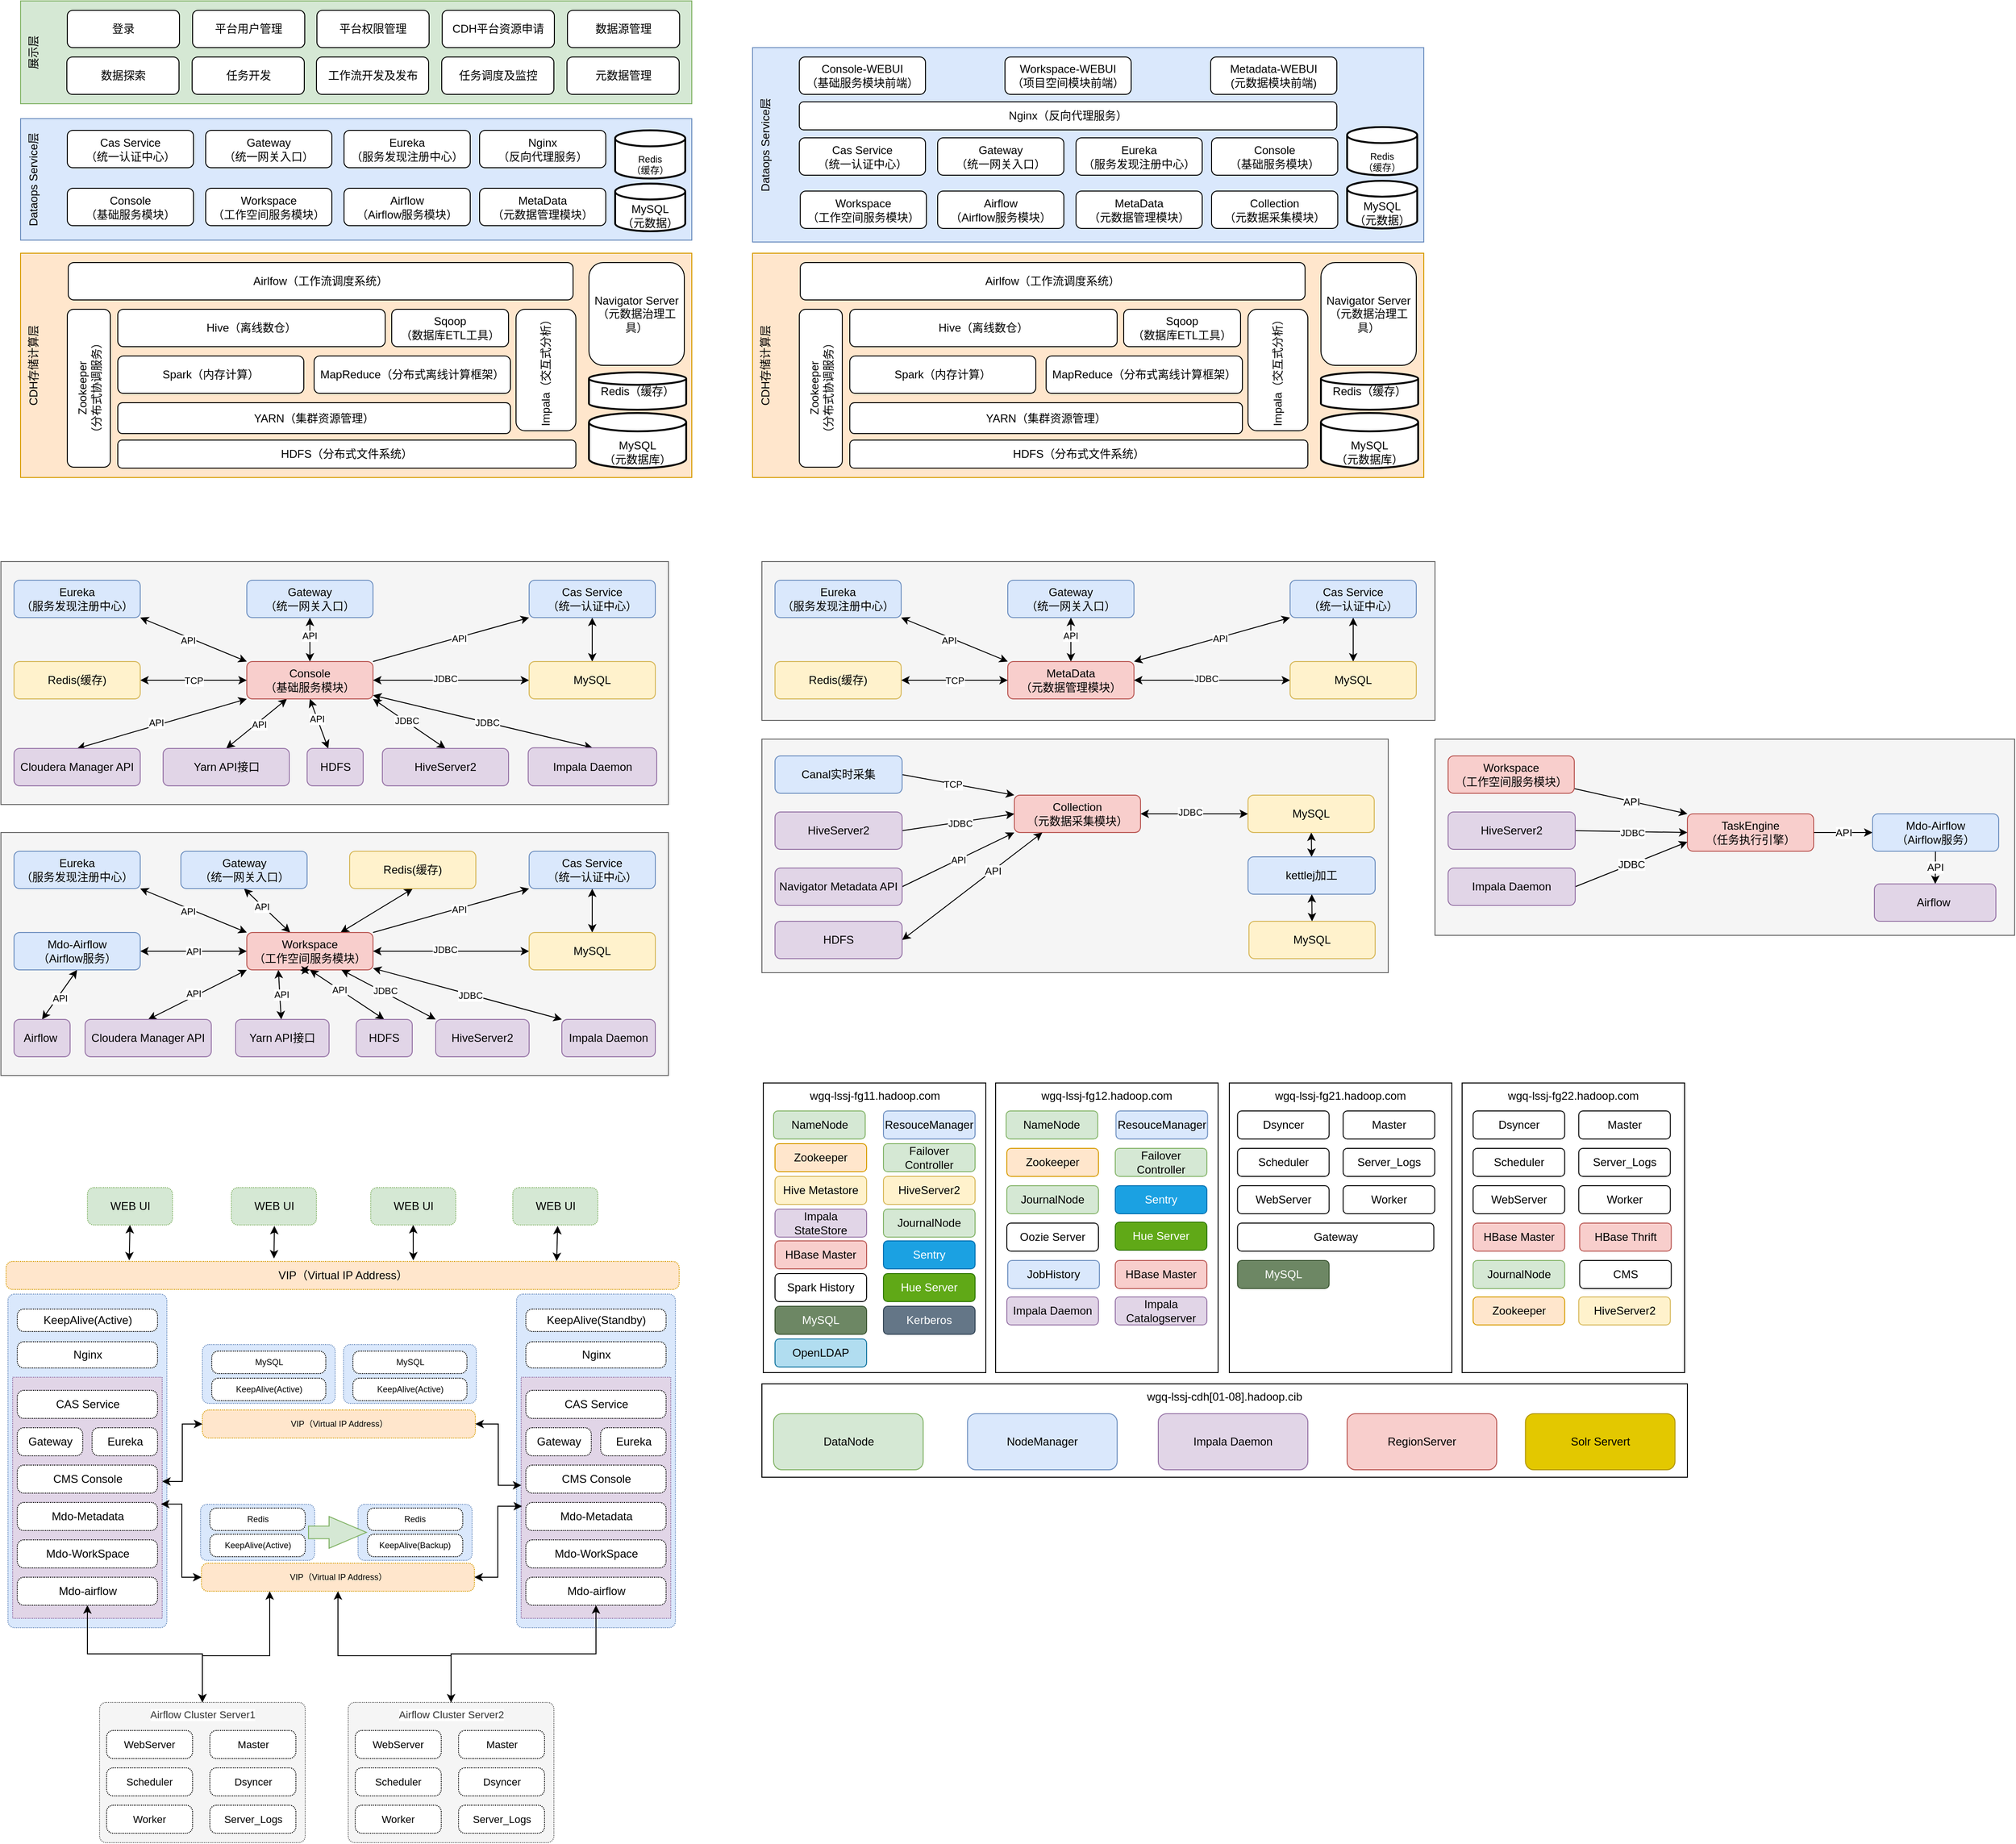 <mxfile version="20.2.0" type="github">
  <diagram id="oWH_SK-iqgNCPnG6fPYH" name="Page-1">
    <mxGraphModel dx="1298" dy="2051" grid="1" gridSize="10" guides="1" tooltips="1" connect="1" arrows="1" fold="1" page="1" pageScale="1" pageWidth="827" pageHeight="1169" math="0" shadow="0">
      <root>
        <mxCell id="0" />
        <mxCell id="1" parent="0" />
        <mxCell id="x_IECBm6aQpzs8IEv9Kb-131" value="" style="rounded=0;whiteSpace=wrap;html=1;align=center;horizontal=0;verticalAlign=top;fillColor=#f5f5f5;strokeColor=#666666;fontColor=#333333;" parent="1" vertex="1">
          <mxGeometry x="66" y="-440" width="714" height="260" as="geometry" />
        </mxCell>
        <mxCell id="vZHb_LdkEPTU56aYvnZh-6" value="WEB UI" style="rounded=1;whiteSpace=wrap;html=1;absoluteArcSize=1;arcSize=14;strokeWidth=1;dashed=1;fillColor=#d5e8d4;dashPattern=1 1;strokeColor=#82b366;" parent="1" vertex="1">
          <mxGeometry x="158.5" y="230" width="91" height="40" as="geometry" />
        </mxCell>
        <mxCell id="vZHb_LdkEPTU56aYvnZh-9" value="VIP（Virtual IP Address）" style="rounded=1;whiteSpace=wrap;html=1;absoluteArcSize=1;arcSize=14;strokeWidth=1;dashed=1;dashPattern=1 1;fillColor=#ffe6cc;strokeColor=#d79b00;" parent="1" vertex="1">
          <mxGeometry x="71.5" y="309" width="720" height="30" as="geometry" />
        </mxCell>
        <mxCell id="vZHb_LdkEPTU56aYvnZh-14" value="WEB UI" style="rounded=1;whiteSpace=wrap;html=1;absoluteArcSize=1;arcSize=14;strokeWidth=1;dashed=1;fillColor=#d5e8d4;dashPattern=1 1;strokeColor=#82b366;" parent="1" vertex="1">
          <mxGeometry x="312.5" y="230" width="91" height="40" as="geometry" />
        </mxCell>
        <mxCell id="vZHb_LdkEPTU56aYvnZh-15" value="WEB UI" style="rounded=1;whiteSpace=wrap;html=1;absoluteArcSize=1;arcSize=14;strokeWidth=1;dashed=1;fillColor=#d5e8d4;dashPattern=1 1;strokeColor=#82b366;" parent="1" vertex="1">
          <mxGeometry x="613.5" y="230" width="91" height="40" as="geometry" />
        </mxCell>
        <mxCell id="vZHb_LdkEPTU56aYvnZh-17" value="" style="rounded=1;whiteSpace=wrap;html=1;absoluteArcSize=1;arcSize=14;strokeWidth=1;dashed=1;dashPattern=1 1;fillColor=#dae8fc;strokeColor=#6c8ebf;" parent="1" vertex="1">
          <mxGeometry x="73.5" y="344" width="170" height="357" as="geometry" />
        </mxCell>
        <mxCell id="vZHb_LdkEPTU56aYvnZh-19" value="KeepAlive(Active)" style="rounded=1;whiteSpace=wrap;html=1;absoluteArcSize=1;arcSize=14;strokeWidth=1;dashed=1;dashPattern=1 1;fillColor=default;gradientColor=none;" parent="1" vertex="1">
          <mxGeometry x="83.5" y="360" width="150" height="24" as="geometry" />
        </mxCell>
        <mxCell id="vZHb_LdkEPTU56aYvnZh-21" value="Nginx" style="rounded=1;whiteSpace=wrap;html=1;absoluteArcSize=1;arcSize=14;strokeWidth=1;dashed=1;dashPattern=1 1;fillColor=default;gradientColor=none;" parent="1" vertex="1">
          <mxGeometry x="83.5" y="395" width="150" height="28" as="geometry" />
        </mxCell>
        <mxCell id="vZHb_LdkEPTU56aYvnZh-37" value="WEB UI" style="rounded=1;whiteSpace=wrap;html=1;absoluteArcSize=1;arcSize=14;strokeWidth=1;dashed=1;fillColor=#d5e8d4;dashPattern=1 1;strokeColor=#82b366;" parent="1" vertex="1">
          <mxGeometry x="461.5" y="230" width="91" height="40" as="geometry" />
        </mxCell>
        <mxCell id="vZHb_LdkEPTU56aYvnZh-38" value="" style="rounded=1;whiteSpace=wrap;html=1;absoluteArcSize=1;arcSize=14;strokeWidth=1;dashed=1;dashPattern=1 1;fillColor=#dae8fc;strokeColor=#6c8ebf;" parent="1" vertex="1">
          <mxGeometry x="617.5" y="344" width="170" height="357" as="geometry" />
        </mxCell>
        <mxCell id="vZHb_LdkEPTU56aYvnZh-39" value="KeepAlive(Standby)" style="rounded=1;whiteSpace=wrap;html=1;absoluteArcSize=1;arcSize=14;strokeWidth=1;dashed=1;dashPattern=1 1;fillColor=default;gradientColor=none;" parent="1" vertex="1">
          <mxGeometry x="627.5" y="360" width="150" height="24" as="geometry" />
        </mxCell>
        <mxCell id="vZHb_LdkEPTU56aYvnZh-40" value="Nginx" style="rounded=1;whiteSpace=wrap;html=1;absoluteArcSize=1;arcSize=14;strokeWidth=1;dashed=1;dashPattern=1 1;fillColor=default;gradientColor=none;" parent="1" vertex="1">
          <mxGeometry x="627.5" y="395" width="150" height="28" as="geometry" />
        </mxCell>
        <mxCell id="vZHb_LdkEPTU56aYvnZh-51" value="" style="endArrow=classic;startArrow=classic;html=1;rounded=0;exitX=0.605;exitY=-0.037;exitDx=0;exitDy=0;exitPerimeter=0;entryX=0.5;entryY=1;entryDx=0;entryDy=0;" parent="1" source="vZHb_LdkEPTU56aYvnZh-9" target="vZHb_LdkEPTU56aYvnZh-37" edge="1">
          <mxGeometry width="50" height="50" relative="1" as="geometry">
            <mxPoint x="496.66" y="291" as="sourcePoint" />
            <mxPoint x="501.5" y="261" as="targetPoint" />
          </mxGeometry>
        </mxCell>
        <mxCell id="vZHb_LdkEPTU56aYvnZh-52" value="" style="endArrow=classic;startArrow=classic;html=1;rounded=0;exitX=0.183;exitY=-0.037;exitDx=0;exitDy=0;exitPerimeter=0;entryX=0.5;entryY=1;entryDx=0;entryDy=0;" parent="1" source="vZHb_LdkEPTU56aYvnZh-9" target="vZHb_LdkEPTU56aYvnZh-6" edge="1">
          <mxGeometry width="50" height="50" relative="1" as="geometry">
            <mxPoint x="236.16" y="282" as="sourcePoint" />
            <mxPoint x="236.16" y="242" as="targetPoint" />
          </mxGeometry>
        </mxCell>
        <mxCell id="vZHb_LdkEPTU56aYvnZh-53" value="" style="endArrow=classic;startArrow=classic;html=1;rounded=0;exitX=0.398;exitY=-0.106;exitDx=0;exitDy=0;exitPerimeter=0;" parent="1" source="vZHb_LdkEPTU56aYvnZh-9" edge="1">
          <mxGeometry width="50" height="50" relative="1" as="geometry">
            <mxPoint x="358.5" y="281" as="sourcePoint" />
            <mxPoint x="358.5" y="271" as="targetPoint" />
          </mxGeometry>
        </mxCell>
        <mxCell id="vZHb_LdkEPTU56aYvnZh-55" value="" style="endArrow=classic;startArrow=classic;html=1;rounded=0;exitX=0.818;exitY=-0.014;exitDx=0;exitDy=0;exitPerimeter=0;" parent="1" source="vZHb_LdkEPTU56aYvnZh-9" edge="1">
          <mxGeometry width="50" height="50" relative="1" as="geometry">
            <mxPoint x="626.16" y="307" as="sourcePoint" />
            <mxPoint x="661.5" y="271" as="targetPoint" />
          </mxGeometry>
        </mxCell>
        <mxCell id="vZHb_LdkEPTU56aYvnZh-56" value="" style="rounded=1;whiteSpace=wrap;html=1;absoluteArcSize=1;arcSize=14;strokeWidth=1;dashed=1;dashPattern=1 1;fillColor=#dae8fc;strokeColor=#6c8ebf;fontSize=9;" parent="1" vertex="1">
          <mxGeometry x="279.5" y="569" width="122" height="60" as="geometry" />
        </mxCell>
        <mxCell id="vZHb_LdkEPTU56aYvnZh-57" value="KeepAlive(Active)" style="rounded=1;whiteSpace=wrap;html=1;absoluteArcSize=1;arcSize=14;strokeWidth=1;dashed=1;dashPattern=1 1;fillColor=default;gradientColor=none;fontSize=9;" parent="1" vertex="1">
          <mxGeometry x="289.5" y="601" width="102" height="24" as="geometry" />
        </mxCell>
        <mxCell id="vZHb_LdkEPTU56aYvnZh-58" value="Redis" style="rounded=1;whiteSpace=wrap;html=1;absoluteArcSize=1;arcSize=14;strokeWidth=1;dashed=1;dashPattern=1 1;fillColor=default;gradientColor=none;fontSize=9;" parent="1" vertex="1">
          <mxGeometry x="289.5" y="573" width="102" height="24" as="geometry" />
        </mxCell>
        <mxCell id="vZHb_LdkEPTU56aYvnZh-64" value="VIP（Virtual IP Address）" style="rounded=1;whiteSpace=wrap;html=1;absoluteArcSize=1;arcSize=14;strokeWidth=1;dashed=1;dashPattern=1 1;fillColor=#ffe6cc;strokeColor=#d79b00;fontSize=9;" parent="1" vertex="1">
          <mxGeometry x="280.5" y="632" width="292" height="30" as="geometry" />
        </mxCell>
        <mxCell id="vZHb_LdkEPTU56aYvnZh-65" value="" style="rounded=1;whiteSpace=wrap;html=1;absoluteArcSize=1;arcSize=14;strokeWidth=1;dashed=1;dashPattern=1 1;fillColor=#dae8fc;strokeColor=#6c8ebf;fontSize=9;" parent="1" vertex="1">
          <mxGeometry x="281.5" y="398" width="142" height="63" as="geometry" />
        </mxCell>
        <mxCell id="vZHb_LdkEPTU56aYvnZh-66" value="KeepAlive(Active)" style="rounded=1;whiteSpace=wrap;html=1;absoluteArcSize=1;arcSize=14;strokeWidth=1;dashed=1;dashPattern=1 1;fillColor=default;gradientColor=none;fontSize=9;" parent="1" vertex="1">
          <mxGeometry x="291.5" y="434" width="122" height="24" as="geometry" />
        </mxCell>
        <mxCell id="vZHb_LdkEPTU56aYvnZh-67" value="MySQL" style="rounded=1;whiteSpace=wrap;html=1;absoluteArcSize=1;arcSize=14;strokeWidth=1;dashed=1;dashPattern=1 1;fillColor=default;gradientColor=none;fontSize=9;" parent="1" vertex="1">
          <mxGeometry x="291.5" y="405" width="122" height="24" as="geometry" />
        </mxCell>
        <mxCell id="vZHb_LdkEPTU56aYvnZh-71" value="VIP（Virtual IP Address）" style="rounded=1;whiteSpace=wrap;html=1;absoluteArcSize=1;arcSize=14;strokeWidth=1;dashed=1;dashPattern=1 1;fillColor=#ffe6cc;strokeColor=#d79b00;fontSize=9;" parent="1" vertex="1">
          <mxGeometry x="281.5" y="468" width="292" height="30" as="geometry" />
        </mxCell>
        <mxCell id="vZHb_LdkEPTU56aYvnZh-73" value="" style="verticalLabelPosition=bottom;verticalAlign=top;html=1;shape=mxgraph.basic.rect;fillColor2=none;strokeWidth=1;size=20;indent=5;dashed=1;dashPattern=1 1;labelBackgroundColor=#ffffff;fontSize=11;fillColor=#e1d5e7;shadow=0;strokeColor=#9673a6;" parent="1" vertex="1">
          <mxGeometry x="78.5" y="433" width="160" height="258" as="geometry" />
        </mxCell>
        <mxCell id="vZHb_LdkEPTU56aYvnZh-27" value="Gateway" style="rounded=1;whiteSpace=wrap;html=1;absoluteArcSize=1;arcSize=14;strokeWidth=1;dashed=1;dashPattern=1 1;fillColor=default;gradientColor=none;" parent="1" vertex="1">
          <mxGeometry x="83.5" y="487" width="70" height="30" as="geometry" />
        </mxCell>
        <mxCell id="vZHb_LdkEPTU56aYvnZh-28" value="Eureka" style="rounded=1;whiteSpace=wrap;html=1;absoluteArcSize=1;arcSize=14;strokeWidth=1;dashed=1;dashPattern=1 1;fillColor=default;gradientColor=none;" parent="1" vertex="1">
          <mxGeometry x="163.5" y="487" width="70" height="30" as="geometry" />
        </mxCell>
        <mxCell id="vZHb_LdkEPTU56aYvnZh-31" value="CAS Service" style="rounded=1;whiteSpace=wrap;html=1;absoluteArcSize=1;arcSize=14;strokeWidth=1;dashed=1;dashPattern=1 1;fillColor=default;gradientColor=none;" parent="1" vertex="1">
          <mxGeometry x="83.5" y="447" width="150" height="30" as="geometry" />
        </mxCell>
        <mxCell id="vZHb_LdkEPTU56aYvnZh-33" value="CMS Console" style="rounded=1;whiteSpace=wrap;html=1;absoluteArcSize=1;arcSize=14;strokeWidth=1;dashed=1;dashPattern=1 1;fillColor=default;gradientColor=none;" parent="1" vertex="1">
          <mxGeometry x="83.5" y="527" width="150" height="30" as="geometry" />
        </mxCell>
        <mxCell id="vZHb_LdkEPTU56aYvnZh-34" value="Mdo-airflow" style="rounded=1;whiteSpace=wrap;html=1;absoluteArcSize=1;arcSize=14;strokeWidth=1;dashed=1;dashPattern=1 1;fillColor=default;gradientColor=none;" parent="1" vertex="1">
          <mxGeometry x="83.5" y="647" width="150" height="30" as="geometry" />
        </mxCell>
        <mxCell id="vZHb_LdkEPTU56aYvnZh-35" value="Mdo-WorkSpace" style="rounded=1;whiteSpace=wrap;html=1;absoluteArcSize=1;arcSize=14;strokeWidth=1;dashed=1;dashPattern=1 1;fillColor=default;gradientColor=none;" parent="1" vertex="1">
          <mxGeometry x="83.5" y="607" width="150" height="30" as="geometry" />
        </mxCell>
        <mxCell id="vZHb_LdkEPTU56aYvnZh-36" value="Mdo-Metadata" style="rounded=1;whiteSpace=wrap;html=1;absoluteArcSize=1;arcSize=14;strokeWidth=1;dashed=1;dashPattern=1 1;fillColor=default;gradientColor=none;" parent="1" vertex="1">
          <mxGeometry x="83.5" y="567" width="150" height="30" as="geometry" />
        </mxCell>
        <mxCell id="vZHb_LdkEPTU56aYvnZh-74" value="" style="verticalLabelPosition=bottom;verticalAlign=top;html=1;shape=mxgraph.basic.rect;fillColor2=none;strokeWidth=1;size=20;indent=5;dashed=1;dashPattern=1 1;labelBackgroundColor=#ffffff;fontSize=11;fillColor=#e1d5e7;shadow=0;strokeColor=#9673a6;" parent="1" vertex="1">
          <mxGeometry x="622.5" y="433" width="160" height="258" as="geometry" />
        </mxCell>
        <mxCell id="vZHb_LdkEPTU56aYvnZh-75" value="Gateway" style="rounded=1;whiteSpace=wrap;html=1;absoluteArcSize=1;arcSize=14;strokeWidth=1;dashed=1;dashPattern=1 1;fillColor=default;gradientColor=none;" parent="1" vertex="1">
          <mxGeometry x="627.5" y="487" width="70" height="30" as="geometry" />
        </mxCell>
        <mxCell id="vZHb_LdkEPTU56aYvnZh-76" value="Eureka" style="rounded=1;whiteSpace=wrap;html=1;absoluteArcSize=1;arcSize=14;strokeWidth=1;dashed=1;dashPattern=1 1;fillColor=default;gradientColor=none;" parent="1" vertex="1">
          <mxGeometry x="707.5" y="487" width="70" height="30" as="geometry" />
        </mxCell>
        <mxCell id="vZHb_LdkEPTU56aYvnZh-77" value="CAS Service" style="rounded=1;whiteSpace=wrap;html=1;absoluteArcSize=1;arcSize=14;strokeWidth=1;dashed=1;dashPattern=1 1;fillColor=default;gradientColor=none;" parent="1" vertex="1">
          <mxGeometry x="627.5" y="447" width="150" height="30" as="geometry" />
        </mxCell>
        <mxCell id="vZHb_LdkEPTU56aYvnZh-78" value="CMS Console" style="rounded=1;whiteSpace=wrap;html=1;absoluteArcSize=1;arcSize=14;strokeWidth=1;dashed=1;dashPattern=1 1;fillColor=default;gradientColor=none;" parent="1" vertex="1">
          <mxGeometry x="627.5" y="527" width="150" height="30" as="geometry" />
        </mxCell>
        <mxCell id="vZHb_LdkEPTU56aYvnZh-79" value="Mdo-airflow" style="rounded=1;whiteSpace=wrap;html=1;absoluteArcSize=1;arcSize=14;strokeWidth=1;dashed=1;dashPattern=1 1;fillColor=default;gradientColor=none;" parent="1" vertex="1">
          <mxGeometry x="627.5" y="647" width="150" height="30" as="geometry" />
        </mxCell>
        <mxCell id="vZHb_LdkEPTU56aYvnZh-80" value="Mdo-WorkSpace" style="rounded=1;whiteSpace=wrap;html=1;absoluteArcSize=1;arcSize=14;strokeWidth=1;dashed=1;dashPattern=1 1;fillColor=default;gradientColor=none;" parent="1" vertex="1">
          <mxGeometry x="627.5" y="607" width="150" height="30" as="geometry" />
        </mxCell>
        <mxCell id="vZHb_LdkEPTU56aYvnZh-81" value="Mdo-Metadata" style="rounded=1;whiteSpace=wrap;html=1;absoluteArcSize=1;arcSize=14;strokeWidth=1;dashed=1;dashPattern=1 1;fillColor=default;gradientColor=none;" parent="1" vertex="1">
          <mxGeometry x="627.5" y="567" width="150" height="30" as="geometry" />
        </mxCell>
        <mxCell id="vZHb_LdkEPTU56aYvnZh-83" value="" style="endArrow=classic;startArrow=classic;html=1;rounded=0;fontSize=11;entryX=0;entryY=0.5;entryDx=0;entryDy=0;exitX=1;exitY=0.432;exitDx=0;exitDy=0;exitPerimeter=0;edgeStyle=orthogonalEdgeStyle;" parent="1" source="vZHb_LdkEPTU56aYvnZh-73" target="vZHb_LdkEPTU56aYvnZh-71" edge="1">
          <mxGeometry width="50" height="50" relative="1" as="geometry">
            <mxPoint x="361.5" y="631" as="sourcePoint" />
            <mxPoint x="411.5" y="581" as="targetPoint" />
          </mxGeometry>
        </mxCell>
        <mxCell id="vZHb_LdkEPTU56aYvnZh-84" value="" style="endArrow=classic;startArrow=classic;html=1;rounded=0;fontSize=11;entryX=1;entryY=0.5;entryDx=0;entryDy=0;exitX=0.001;exitY=0.448;exitDx=0;exitDy=0;exitPerimeter=0;edgeStyle=orthogonalEdgeStyle;" parent="1" source="vZHb_LdkEPTU56aYvnZh-74" target="vZHb_LdkEPTU56aYvnZh-71" edge="1">
          <mxGeometry width="50" height="50" relative="1" as="geometry">
            <mxPoint x="248.5" y="554.456" as="sourcePoint" />
            <mxPoint x="291.5" y="456" as="targetPoint" />
          </mxGeometry>
        </mxCell>
        <mxCell id="vZHb_LdkEPTU56aYvnZh-86" value="" style="rounded=1;whiteSpace=wrap;html=1;absoluteArcSize=1;arcSize=14;strokeWidth=1;dashed=1;dashPattern=1 1;fillColor=#dae8fc;strokeColor=#6c8ebf;fontSize=9;" parent="1" vertex="1">
          <mxGeometry x="432.5" y="398" width="142" height="63" as="geometry" />
        </mxCell>
        <mxCell id="vZHb_LdkEPTU56aYvnZh-87" value="KeepAlive(Active)" style="rounded=1;whiteSpace=wrap;html=1;absoluteArcSize=1;arcSize=14;strokeWidth=1;dashed=1;dashPattern=1 1;fillColor=default;gradientColor=none;fontSize=9;" parent="1" vertex="1">
          <mxGeometry x="442.5" y="434" width="122" height="24" as="geometry" />
        </mxCell>
        <mxCell id="vZHb_LdkEPTU56aYvnZh-88" value="MySQL" style="rounded=1;whiteSpace=wrap;html=1;absoluteArcSize=1;arcSize=14;strokeWidth=1;dashed=1;dashPattern=1 1;fillColor=default;gradientColor=none;fontSize=9;" parent="1" vertex="1">
          <mxGeometry x="442.5" y="405" width="122" height="24" as="geometry" />
        </mxCell>
        <mxCell id="vZHb_LdkEPTU56aYvnZh-89" value="" style="endArrow=classic;startArrow=classic;html=1;rounded=0;fontSize=11;exitX=0.992;exitY=0.526;exitDx=0;exitDy=0;exitPerimeter=0;entryX=0;entryY=0.5;entryDx=0;entryDy=0;edgeStyle=orthogonalEdgeStyle;" parent="1" source="vZHb_LdkEPTU56aYvnZh-73" target="vZHb_LdkEPTU56aYvnZh-64" edge="1">
          <mxGeometry width="50" height="50" relative="1" as="geometry">
            <mxPoint x="351.5" y="691" as="sourcePoint" />
            <mxPoint x="401.5" y="641" as="targetPoint" />
          </mxGeometry>
        </mxCell>
        <mxCell id="vZHb_LdkEPTU56aYvnZh-90" value="" style="endArrow=classic;startArrow=classic;html=1;rounded=0;fontSize=11;exitX=0.006;exitY=0.535;exitDx=0;exitDy=0;exitPerimeter=0;entryX=1;entryY=0.5;entryDx=0;entryDy=0;edgeStyle=orthogonalEdgeStyle;" parent="1" source="vZHb_LdkEPTU56aYvnZh-74" target="vZHb_LdkEPTU56aYvnZh-64" edge="1">
          <mxGeometry width="50" height="50" relative="1" as="geometry">
            <mxPoint x="401.5" y="566.998" as="sourcePoint" />
            <mxPoint x="518.28" y="719.29" as="targetPoint" />
          </mxGeometry>
        </mxCell>
        <mxCell id="vZHb_LdkEPTU56aYvnZh-99" value="Airflow Cluster Server1" style="rounded=1;whiteSpace=wrap;html=1;absoluteArcSize=1;arcSize=14;strokeWidth=1;shadow=0;dashed=1;dashPattern=1 1;labelBackgroundColor=#ffffff;fontSize=11;fillColor=#f5f5f5;verticalAlign=top;strokeColor=#666666;fontColor=#333333;" parent="1" vertex="1">
          <mxGeometry x="171.5" y="781" width="220" height="150" as="geometry" />
        </mxCell>
        <mxCell id="vZHb_LdkEPTU56aYvnZh-101" value="&lt;span style=&quot;font-size: 11px;&quot;&gt;WebServer&lt;/span&gt;" style="rounded=1;whiteSpace=wrap;html=1;absoluteArcSize=1;arcSize=14;strokeWidth=1;shadow=0;dashed=1;dashPattern=1 1;labelBackgroundColor=#ffffff;fontSize=11;fillColor=default;gradientColor=none;" parent="1" vertex="1">
          <mxGeometry x="179" y="811" width="92" height="30" as="geometry" />
        </mxCell>
        <mxCell id="vZHb_LdkEPTU56aYvnZh-102" value="&lt;span style=&quot;font-size: 11px;&quot;&gt;Master&lt;/span&gt;" style="rounded=1;whiteSpace=wrap;html=1;absoluteArcSize=1;arcSize=14;strokeWidth=1;shadow=0;dashed=1;dashPattern=1 1;labelBackgroundColor=#ffffff;fontSize=11;fillColor=default;gradientColor=none;" parent="1" vertex="1">
          <mxGeometry x="289.5" y="811" width="92" height="30" as="geometry" />
        </mxCell>
        <mxCell id="vZHb_LdkEPTU56aYvnZh-103" value="&lt;span style=&quot;font-size: 11px;&quot;&gt;Scheduler&lt;/span&gt;" style="rounded=1;whiteSpace=wrap;html=1;absoluteArcSize=1;arcSize=14;strokeWidth=1;shadow=0;dashed=1;dashPattern=1 1;labelBackgroundColor=#ffffff;fontSize=11;fillColor=default;gradientColor=none;" parent="1" vertex="1">
          <mxGeometry x="179" y="851" width="92" height="30" as="geometry" />
        </mxCell>
        <mxCell id="vZHb_LdkEPTU56aYvnZh-104" value="Dsyncer" style="rounded=1;whiteSpace=wrap;html=1;absoluteArcSize=1;arcSize=14;strokeWidth=1;shadow=0;dashed=1;dashPattern=1 1;labelBackgroundColor=#ffffff;fontSize=11;fillColor=default;gradientColor=none;" parent="1" vertex="1">
          <mxGeometry x="289.5" y="851" width="92" height="30" as="geometry" />
        </mxCell>
        <mxCell id="vZHb_LdkEPTU56aYvnZh-105" value="&lt;span style=&quot;font-size: 11px;&quot;&gt;Worker&lt;/span&gt;" style="rounded=1;whiteSpace=wrap;html=1;absoluteArcSize=1;arcSize=14;strokeWidth=1;shadow=0;dashed=1;dashPattern=1 1;labelBackgroundColor=#ffffff;fontSize=11;fillColor=default;gradientColor=none;" parent="1" vertex="1">
          <mxGeometry x="179" y="891" width="92" height="30" as="geometry" />
        </mxCell>
        <mxCell id="vZHb_LdkEPTU56aYvnZh-106" value="&lt;span style=&quot;font-size: 11px;&quot;&gt;Server_Logs&lt;/span&gt;" style="rounded=1;whiteSpace=wrap;html=1;absoluteArcSize=1;arcSize=14;strokeWidth=1;shadow=0;dashed=1;dashPattern=1 1;labelBackgroundColor=#ffffff;fontSize=11;fillColor=default;gradientColor=none;" parent="1" vertex="1">
          <mxGeometry x="289.5" y="891" width="92" height="30" as="geometry" />
        </mxCell>
        <mxCell id="vZHb_LdkEPTU56aYvnZh-118" value="" style="edgeStyle=orthogonalEdgeStyle;rounded=0;orthogonalLoop=1;jettySize=auto;html=1;fontSize=11;" parent="1" source="vZHb_LdkEPTU56aYvnZh-107" target="vZHb_LdkEPTU56aYvnZh-64" edge="1">
          <mxGeometry relative="1" as="geometry">
            <Array as="points">
              <mxPoint x="547.5" y="731" />
              <mxPoint x="426.5" y="731" />
            </Array>
          </mxGeometry>
        </mxCell>
        <mxCell id="vZHb_LdkEPTU56aYvnZh-107" value="Airflow Cluster Server2" style="rounded=1;whiteSpace=wrap;html=1;absoluteArcSize=1;arcSize=14;strokeWidth=1;shadow=0;dashed=1;dashPattern=1 1;labelBackgroundColor=#ffffff;fontSize=11;fillColor=#f5f5f5;verticalAlign=top;strokeColor=#666666;fontColor=#333333;" parent="1" vertex="1">
          <mxGeometry x="437.5" y="781" width="220" height="150" as="geometry" />
        </mxCell>
        <mxCell id="vZHb_LdkEPTU56aYvnZh-108" value="&lt;span style=&quot;font-size: 11px;&quot;&gt;WebServer&lt;/span&gt;" style="rounded=1;whiteSpace=wrap;html=1;absoluteArcSize=1;arcSize=14;strokeWidth=1;shadow=0;dashed=1;dashPattern=1 1;labelBackgroundColor=#ffffff;fontSize=11;fillColor=default;gradientColor=none;" parent="1" vertex="1">
          <mxGeometry x="445" y="811" width="92" height="30" as="geometry" />
        </mxCell>
        <mxCell id="vZHb_LdkEPTU56aYvnZh-109" value="&lt;span style=&quot;font-size: 11px;&quot;&gt;Master&lt;/span&gt;" style="rounded=1;whiteSpace=wrap;html=1;absoluteArcSize=1;arcSize=14;strokeWidth=1;shadow=0;dashed=1;dashPattern=1 1;labelBackgroundColor=#ffffff;fontSize=11;fillColor=default;gradientColor=none;" parent="1" vertex="1">
          <mxGeometry x="555.5" y="811" width="92" height="30" as="geometry" />
        </mxCell>
        <mxCell id="vZHb_LdkEPTU56aYvnZh-110" value="&lt;span style=&quot;font-size: 11px;&quot;&gt;Scheduler&lt;/span&gt;" style="rounded=1;whiteSpace=wrap;html=1;absoluteArcSize=1;arcSize=14;strokeWidth=1;shadow=0;dashed=1;dashPattern=1 1;labelBackgroundColor=#ffffff;fontSize=11;fillColor=default;gradientColor=none;" parent="1" vertex="1">
          <mxGeometry x="445" y="851" width="92" height="30" as="geometry" />
        </mxCell>
        <mxCell id="vZHb_LdkEPTU56aYvnZh-111" value="Dsyncer" style="rounded=1;whiteSpace=wrap;html=1;absoluteArcSize=1;arcSize=14;strokeWidth=1;shadow=0;dashed=1;dashPattern=1 1;labelBackgroundColor=#ffffff;fontSize=11;fillColor=default;gradientColor=none;" parent="1" vertex="1">
          <mxGeometry x="555.5" y="851" width="92" height="30" as="geometry" />
        </mxCell>
        <mxCell id="vZHb_LdkEPTU56aYvnZh-112" value="&lt;span style=&quot;font-size: 11px;&quot;&gt;Worker&lt;/span&gt;" style="rounded=1;whiteSpace=wrap;html=1;absoluteArcSize=1;arcSize=14;strokeWidth=1;shadow=0;dashed=1;dashPattern=1 1;labelBackgroundColor=#ffffff;fontSize=11;fillColor=default;gradientColor=none;" parent="1" vertex="1">
          <mxGeometry x="445" y="891" width="92" height="30" as="geometry" />
        </mxCell>
        <mxCell id="vZHb_LdkEPTU56aYvnZh-113" value="&lt;span style=&quot;font-size: 11px;&quot;&gt;Server_Logs&lt;/span&gt;" style="rounded=1;whiteSpace=wrap;html=1;absoluteArcSize=1;arcSize=14;strokeWidth=1;shadow=0;dashed=1;dashPattern=1 1;labelBackgroundColor=#ffffff;fontSize=11;fillColor=default;gradientColor=none;" parent="1" vertex="1">
          <mxGeometry x="555.5" y="891" width="92" height="30" as="geometry" />
        </mxCell>
        <mxCell id="vZHb_LdkEPTU56aYvnZh-114" value="" style="endArrow=classic;startArrow=classic;html=1;rounded=0;fontSize=11;entryX=0.5;entryY=1;entryDx=0;entryDy=0;exitX=0.5;exitY=0;exitDx=0;exitDy=0;edgeStyle=orthogonalEdgeStyle;" parent="1" source="vZHb_LdkEPTU56aYvnZh-99" target="vZHb_LdkEPTU56aYvnZh-34" edge="1">
          <mxGeometry width="50" height="50" relative="1" as="geometry">
            <mxPoint x="381.5" y="751" as="sourcePoint" />
            <mxPoint x="431.5" y="701" as="targetPoint" />
          </mxGeometry>
        </mxCell>
        <mxCell id="vZHb_LdkEPTU56aYvnZh-115" value="" style="endArrow=classic;startArrow=classic;html=1;rounded=0;fontSize=11;entryX=0.5;entryY=1;entryDx=0;entryDy=0;exitX=0.5;exitY=0;exitDx=0;exitDy=0;edgeStyle=orthogonalEdgeStyle;" parent="1" source="vZHb_LdkEPTU56aYvnZh-107" target="vZHb_LdkEPTU56aYvnZh-79" edge="1">
          <mxGeometry width="50" height="50" relative="1" as="geometry">
            <mxPoint x="724" y="805" as="sourcePoint" />
            <mxPoint x="601" y="701" as="targetPoint" />
          </mxGeometry>
        </mxCell>
        <mxCell id="vZHb_LdkEPTU56aYvnZh-116" value="" style="endArrow=classic;startArrow=classic;html=1;rounded=0;fontSize=11;entryX=0.25;entryY=1;entryDx=0;entryDy=0;exitX=0.5;exitY=0;exitDx=0;exitDy=0;edgeStyle=orthogonalEdgeStyle;" parent="1" source="vZHb_LdkEPTU56aYvnZh-99" target="vZHb_LdkEPTU56aYvnZh-64" edge="1">
          <mxGeometry width="50" height="50" relative="1" as="geometry">
            <mxPoint x="381.5" y="751" as="sourcePoint" />
            <mxPoint x="431.5" y="701" as="targetPoint" />
            <Array as="points">
              <mxPoint x="281.5" y="731" />
              <mxPoint x="353.5" y="731" />
            </Array>
          </mxGeometry>
        </mxCell>
        <mxCell id="x_IECBm6aQpzs8IEv9Kb-11" value="Dataops Service层" style="rounded=0;whiteSpace=wrap;html=1;align=center;horizontal=0;verticalAlign=top;fillColor=#dae8fc;strokeColor=#6c8ebf;" parent="1" vertex="1">
          <mxGeometry x="87" y="-914" width="718" height="130" as="geometry" />
        </mxCell>
        <mxCell id="x_IECBm6aQpzs8IEv9Kb-12" value="CDH存储计算层" style="rounded=0;whiteSpace=wrap;html=1;align=center;horizontal=0;verticalAlign=top;fillColor=#ffe6cc;strokeColor=#d79b00;" parent="1" vertex="1">
          <mxGeometry x="87" y="-770" width="718" height="240" as="geometry" />
        </mxCell>
        <mxCell id="x_IECBm6aQpzs8IEv9Kb-15" value="MySQL&lt;br&gt;（元数据库）" style="strokeWidth=2;html=1;shape=mxgraph.flowchart.database;whiteSpace=wrap;verticalAlign=bottom;" parent="1" vertex="1">
          <mxGeometry x="695" y="-599" width="104" height="59" as="geometry" />
        </mxCell>
        <mxCell id="x_IECBm6aQpzs8IEv9Kb-17" value="展示层" style="rounded=0;whiteSpace=wrap;html=1;align=center;horizontal=0;verticalAlign=top;fillColor=#d5e8d4;strokeColor=#82b366;" parent="1" vertex="1">
          <mxGeometry x="87" y="-1040" width="718" height="110" as="geometry" />
        </mxCell>
        <mxCell id="x_IECBm6aQpzs8IEv9Kb-18" value="MySQL&lt;br&gt;（元数据）" style="strokeWidth=2;html=1;shape=mxgraph.flowchart.database;whiteSpace=wrap;verticalAlign=bottom;" parent="1" vertex="1">
          <mxGeometry x="723" y="-844.5" width="75" height="51" as="geometry" />
        </mxCell>
        <mxCell id="x_IECBm6aQpzs8IEv9Kb-19" value="Redis（缓存）" style="strokeWidth=2;html=1;shape=mxgraph.flowchart.database;whiteSpace=wrap;verticalAlign=middle;" parent="1" vertex="1">
          <mxGeometry x="695" y="-642.5" width="104" height="40" as="geometry" />
        </mxCell>
        <mxCell id="x_IECBm6aQpzs8IEv9Kb-20" value="Gateway&lt;br&gt;（统一网关入口）" style="rounded=1;whiteSpace=wrap;html=1;" parent="1" vertex="1">
          <mxGeometry x="285" y="-901.5" width="135" height="40" as="geometry" />
        </mxCell>
        <mxCell id="x_IECBm6aQpzs8IEv9Kb-28" value="登录" style="rounded=1;whiteSpace=wrap;html=1;" parent="1" vertex="1">
          <mxGeometry x="137" y="-1030" width="120" height="40" as="geometry" />
        </mxCell>
        <mxCell id="x_IECBm6aQpzs8IEv9Kb-29" value="平台用户管理" style="rounded=1;whiteSpace=wrap;html=1;" parent="1" vertex="1">
          <mxGeometry x="271" y="-1030" width="120" height="40" as="geometry" />
        </mxCell>
        <mxCell id="x_IECBm6aQpzs8IEv9Kb-32" value="HDFS（分布式文件系统）" style="rounded=1;whiteSpace=wrap;html=1;" parent="1" vertex="1">
          <mxGeometry x="191" y="-570" width="490" height="30" as="geometry" />
        </mxCell>
        <mxCell id="x_IECBm6aQpzs8IEv9Kb-35" value="Airlfow（工作流调度系统）" style="rounded=1;whiteSpace=wrap;html=1;" parent="1" vertex="1">
          <mxGeometry x="138" y="-760" width="540" height="40" as="geometry" />
        </mxCell>
        <mxCell id="x_IECBm6aQpzs8IEv9Kb-37" value="YARN（集群资源管理）" style="rounded=1;whiteSpace=wrap;html=1;" parent="1" vertex="1">
          <mxGeometry x="191" y="-610" width="420" height="33" as="geometry" />
        </mxCell>
        <mxCell id="x_IECBm6aQpzs8IEv9Kb-38" value="MapReduce（分布式离线计算框架）" style="rounded=1;whiteSpace=wrap;html=1;" parent="1" vertex="1">
          <mxGeometry x="401" y="-660" width="210" height="40" as="geometry" />
        </mxCell>
        <mxCell id="x_IECBm6aQpzs8IEv9Kb-39" value="Hive（离线数仓）" style="rounded=1;whiteSpace=wrap;html=1;" parent="1" vertex="1">
          <mxGeometry x="191" y="-710" width="286" height="40" as="geometry" />
        </mxCell>
        <mxCell id="x_IECBm6aQpzs8IEv9Kb-40" value="Spark（内存计算）" style="rounded=1;whiteSpace=wrap;html=1;" parent="1" vertex="1">
          <mxGeometry x="191" y="-660" width="199" height="40" as="geometry" />
        </mxCell>
        <mxCell id="x_IECBm6aQpzs8IEv9Kb-41" value="Impala（交互式分析）" style="rounded=1;whiteSpace=wrap;html=1;horizontal=0;" parent="1" vertex="1">
          <mxGeometry x="617" y="-710" width="64" height="130" as="geometry" />
        </mxCell>
        <mxCell id="x_IECBm6aQpzs8IEv9Kb-42" value="Zookeeper&lt;br&gt;（分布式协调服务）" style="rounded=1;whiteSpace=wrap;html=1;horizontal=0;" parent="1" vertex="1">
          <mxGeometry x="137" y="-710" width="46" height="169" as="geometry" />
        </mxCell>
        <mxCell id="x_IECBm6aQpzs8IEv9Kb-43" value="Sqoop&lt;br&gt;（数据库ETL工具）" style="rounded=1;whiteSpace=wrap;html=1;" parent="1" vertex="1">
          <mxGeometry x="484" y="-710" width="125" height="40" as="geometry" />
        </mxCell>
        <mxCell id="x_IECBm6aQpzs8IEv9Kb-44" value="Navigator Server&lt;br&gt;（元数据治理工具）" style="rounded=1;whiteSpace=wrap;html=1;horizontal=1;" parent="1" vertex="1">
          <mxGeometry x="695" y="-760" width="102" height="110" as="geometry" />
        </mxCell>
        <mxCell id="x_IECBm6aQpzs8IEv9Kb-45" value="Redis&lt;br style=&quot;font-size: 10px;&quot;&gt;（缓存）" style="strokeWidth=2;html=1;shape=mxgraph.flowchart.database;whiteSpace=wrap;fontSize=10;horizontal=1;verticalAlign=bottom;" parent="1" vertex="1">
          <mxGeometry x="723" y="-901.5" width="75" height="51.5" as="geometry" />
        </mxCell>
        <mxCell id="x_IECBm6aQpzs8IEv9Kb-46" value="Eureka&lt;br&gt;（服务发现注册中心）" style="rounded=1;whiteSpace=wrap;html=1;" parent="1" vertex="1">
          <mxGeometry x="433" y="-901.5" width="135" height="40" as="geometry" />
        </mxCell>
        <mxCell id="x_IECBm6aQpzs8IEv9Kb-47" value="Cas Service&lt;br&gt;（统一认证中心）" style="rounded=1;whiteSpace=wrap;html=1;aspect=fixed;" parent="1" vertex="1">
          <mxGeometry x="137" y="-901.5" width="135" height="40" as="geometry" />
        </mxCell>
        <mxCell id="x_IECBm6aQpzs8IEv9Kb-48" value="Console&lt;br&gt;（基础服务模块）" style="rounded=1;whiteSpace=wrap;html=1;" parent="1" vertex="1">
          <mxGeometry x="137" y="-839.5" width="135" height="40" as="geometry" />
        </mxCell>
        <mxCell id="x_IECBm6aQpzs8IEv9Kb-49" value="Workspace&lt;br&gt;（工作空间服务模块）" style="rounded=1;whiteSpace=wrap;html=1;" parent="1" vertex="1">
          <mxGeometry x="285" y="-839.5" width="135" height="40" as="geometry" />
        </mxCell>
        <mxCell id="x_IECBm6aQpzs8IEv9Kb-50" value="Airflow&lt;br&gt;（Airflow服务模块）" style="rounded=1;whiteSpace=wrap;html=1;" parent="1" vertex="1">
          <mxGeometry x="433" y="-839.5" width="135" height="40" as="geometry" />
        </mxCell>
        <mxCell id="x_IECBm6aQpzs8IEv9Kb-53" value="Nginx&lt;br&gt;（反向代理服务）" style="rounded=1;whiteSpace=wrap;html=1;" parent="1" vertex="1">
          <mxGeometry x="578" y="-901.5" width="135" height="40" as="geometry" />
        </mxCell>
        <mxCell id="x_IECBm6aQpzs8IEv9Kb-54" value="MetaData&lt;br&gt;（元数据管理模块）" style="rounded=1;whiteSpace=wrap;html=1;" parent="1" vertex="1">
          <mxGeometry x="578" y="-839.5" width="135" height="40" as="geometry" />
        </mxCell>
        <mxCell id="x_IECBm6aQpzs8IEv9Kb-55" value="CDH平台资源申请" style="rounded=1;whiteSpace=wrap;html=1;" parent="1" vertex="1">
          <mxGeometry x="538" y="-1030" width="120" height="40" as="geometry" />
        </mxCell>
        <mxCell id="x_IECBm6aQpzs8IEv9Kb-56" value="平台权限管理" style="rounded=1;whiteSpace=wrap;html=1;" parent="1" vertex="1">
          <mxGeometry x="404" y="-1030" width="120" height="40" as="geometry" />
        </mxCell>
        <mxCell id="x_IECBm6aQpzs8IEv9Kb-57" value="数据源管理" style="rounded=1;whiteSpace=wrap;html=1;" parent="1" vertex="1">
          <mxGeometry x="672" y="-1030" width="120" height="40" as="geometry" />
        </mxCell>
        <mxCell id="x_IECBm6aQpzs8IEv9Kb-58" value="数据探索" style="rounded=1;whiteSpace=wrap;html=1;" parent="1" vertex="1">
          <mxGeometry x="136.5" y="-980" width="120" height="40" as="geometry" />
        </mxCell>
        <mxCell id="x_IECBm6aQpzs8IEv9Kb-59" value="任务开发" style="rounded=1;whiteSpace=wrap;html=1;" parent="1" vertex="1">
          <mxGeometry x="270.5" y="-980" width="120" height="40" as="geometry" />
        </mxCell>
        <mxCell id="x_IECBm6aQpzs8IEv9Kb-60" value="任务调度及监控" style="rounded=1;whiteSpace=wrap;html=1;" parent="1" vertex="1">
          <mxGeometry x="537.5" y="-980" width="120" height="40" as="geometry" />
        </mxCell>
        <mxCell id="x_IECBm6aQpzs8IEv9Kb-61" value="工作流开发及发布" style="rounded=1;whiteSpace=wrap;html=1;" parent="1" vertex="1">
          <mxGeometry x="403.5" y="-980" width="120" height="40" as="geometry" />
        </mxCell>
        <mxCell id="x_IECBm6aQpzs8IEv9Kb-62" value="元数据管理" style="rounded=1;whiteSpace=wrap;html=1;" parent="1" vertex="1">
          <mxGeometry x="671.5" y="-980" width="120" height="40" as="geometry" />
        </mxCell>
        <mxCell id="x_IECBm6aQpzs8IEv9Kb-87" value="Dataops Service层" style="rounded=0;whiteSpace=wrap;html=1;align=center;horizontal=0;verticalAlign=top;fillColor=#dae8fc;strokeColor=#6c8ebf;" parent="1" vertex="1">
          <mxGeometry x="870" y="-990" width="718" height="208" as="geometry" />
        </mxCell>
        <mxCell id="x_IECBm6aQpzs8IEv9Kb-88" value="CDH存储计算层" style="rounded=0;whiteSpace=wrap;html=1;align=center;horizontal=0;verticalAlign=top;fillColor=#ffe6cc;strokeColor=#d79b00;" parent="1" vertex="1">
          <mxGeometry x="870" y="-770" width="718" height="240" as="geometry" />
        </mxCell>
        <mxCell id="x_IECBm6aQpzs8IEv9Kb-89" value="MySQL&lt;br&gt;（元数据库）" style="strokeWidth=2;html=1;shape=mxgraph.flowchart.database;whiteSpace=wrap;verticalAlign=bottom;" parent="1" vertex="1">
          <mxGeometry x="1478" y="-599" width="104" height="59" as="geometry" />
        </mxCell>
        <mxCell id="x_IECBm6aQpzs8IEv9Kb-90" value="MySQL&lt;br&gt;（元数据）" style="strokeWidth=2;html=1;shape=mxgraph.flowchart.database;whiteSpace=wrap;verticalAlign=bottom;" parent="1" vertex="1">
          <mxGeometry x="1506" y="-847.5" width="75" height="51" as="geometry" />
        </mxCell>
        <mxCell id="x_IECBm6aQpzs8IEv9Kb-91" value="Redis（缓存）" style="strokeWidth=2;html=1;shape=mxgraph.flowchart.database;whiteSpace=wrap;verticalAlign=middle;" parent="1" vertex="1">
          <mxGeometry x="1478" y="-642.5" width="104" height="40" as="geometry" />
        </mxCell>
        <mxCell id="x_IECBm6aQpzs8IEv9Kb-92" value="Gateway&lt;br&gt;（统一网关入口）" style="rounded=1;whiteSpace=wrap;html=1;" parent="1" vertex="1">
          <mxGeometry x="1068" y="-893.5" width="135" height="40" as="geometry" />
        </mxCell>
        <mxCell id="x_IECBm6aQpzs8IEv9Kb-93" value="HDFS（分布式文件系统）" style="rounded=1;whiteSpace=wrap;html=1;" parent="1" vertex="1">
          <mxGeometry x="974" y="-570" width="490" height="30" as="geometry" />
        </mxCell>
        <mxCell id="x_IECBm6aQpzs8IEv9Kb-94" value="Airlfow（工作流调度系统）" style="rounded=1;whiteSpace=wrap;html=1;" parent="1" vertex="1">
          <mxGeometry x="921" y="-760" width="540" height="40" as="geometry" />
        </mxCell>
        <mxCell id="x_IECBm6aQpzs8IEv9Kb-95" value="YARN（集群资源管理）" style="rounded=1;whiteSpace=wrap;html=1;" parent="1" vertex="1">
          <mxGeometry x="974" y="-610" width="420" height="33" as="geometry" />
        </mxCell>
        <mxCell id="x_IECBm6aQpzs8IEv9Kb-96" value="MapReduce（分布式离线计算框架）" style="rounded=1;whiteSpace=wrap;html=1;" parent="1" vertex="1">
          <mxGeometry x="1184" y="-660" width="210" height="40" as="geometry" />
        </mxCell>
        <mxCell id="x_IECBm6aQpzs8IEv9Kb-97" value="Hive（离线数仓）" style="rounded=1;whiteSpace=wrap;html=1;" parent="1" vertex="1">
          <mxGeometry x="974" y="-710" width="286" height="40" as="geometry" />
        </mxCell>
        <mxCell id="x_IECBm6aQpzs8IEv9Kb-98" value="Spark（内存计算）" style="rounded=1;whiteSpace=wrap;html=1;" parent="1" vertex="1">
          <mxGeometry x="974" y="-660" width="199" height="40" as="geometry" />
        </mxCell>
        <mxCell id="x_IECBm6aQpzs8IEv9Kb-99" value="Impala（交互式分析）" style="rounded=1;whiteSpace=wrap;html=1;horizontal=0;" parent="1" vertex="1">
          <mxGeometry x="1400" y="-710" width="64" height="130" as="geometry" />
        </mxCell>
        <mxCell id="x_IECBm6aQpzs8IEv9Kb-100" value="Zookeeper&lt;br&gt;（分布式协调服务）" style="rounded=1;whiteSpace=wrap;html=1;horizontal=0;" parent="1" vertex="1">
          <mxGeometry x="920" y="-710" width="46" height="169" as="geometry" />
        </mxCell>
        <mxCell id="x_IECBm6aQpzs8IEv9Kb-101" value="Sqoop&lt;br&gt;（数据库ETL工具）" style="rounded=1;whiteSpace=wrap;html=1;" parent="1" vertex="1">
          <mxGeometry x="1267" y="-710" width="125" height="40" as="geometry" />
        </mxCell>
        <mxCell id="x_IECBm6aQpzs8IEv9Kb-102" value="Navigator Server&lt;br&gt;（元数据治理工具）" style="rounded=1;whiteSpace=wrap;html=1;horizontal=1;" parent="1" vertex="1">
          <mxGeometry x="1478" y="-760" width="102" height="110" as="geometry" />
        </mxCell>
        <mxCell id="x_IECBm6aQpzs8IEv9Kb-103" value="Redis&lt;br style=&quot;font-size: 10px;&quot;&gt;（缓存）" style="strokeWidth=2;html=1;shape=mxgraph.flowchart.database;whiteSpace=wrap;fontSize=10;horizontal=1;verticalAlign=bottom;" parent="1" vertex="1">
          <mxGeometry x="1506" y="-905" width="75" height="51.5" as="geometry" />
        </mxCell>
        <mxCell id="x_IECBm6aQpzs8IEv9Kb-104" value="Eureka&lt;br&gt;（服务发现注册中心）" style="rounded=1;whiteSpace=wrap;html=1;" parent="1" vertex="1">
          <mxGeometry x="1216" y="-893.5" width="135" height="40" as="geometry" />
        </mxCell>
        <mxCell id="x_IECBm6aQpzs8IEv9Kb-105" value="Cas Service&lt;br&gt;（统一认证中心）" style="rounded=1;whiteSpace=wrap;html=1;aspect=fixed;" parent="1" vertex="1">
          <mxGeometry x="920" y="-893.5" width="135" height="40" as="geometry" />
        </mxCell>
        <mxCell id="x_IECBm6aQpzs8IEv9Kb-106" value="Console&lt;br&gt;（基础服务模块）" style="rounded=1;whiteSpace=wrap;html=1;" parent="1" vertex="1">
          <mxGeometry x="1361" y="-893.5" width="135" height="40" as="geometry" />
        </mxCell>
        <mxCell id="x_IECBm6aQpzs8IEv9Kb-107" value="Workspace&lt;br&gt;（工作空间服务模块）" style="rounded=1;whiteSpace=wrap;html=1;" parent="1" vertex="1">
          <mxGeometry x="921" y="-836.5" width="135" height="40" as="geometry" />
        </mxCell>
        <mxCell id="x_IECBm6aQpzs8IEv9Kb-108" value="Airflow&lt;br&gt;（Airflow服务模块）" style="rounded=1;whiteSpace=wrap;html=1;" parent="1" vertex="1">
          <mxGeometry x="1068" y="-836.5" width="135" height="40" as="geometry" />
        </mxCell>
        <mxCell id="x_IECBm6aQpzs8IEv9Kb-109" value="Nginx（反向代理服务）" style="rounded=1;whiteSpace=wrap;html=1;" parent="1" vertex="1">
          <mxGeometry x="920" y="-932" width="575" height="30" as="geometry" />
        </mxCell>
        <mxCell id="x_IECBm6aQpzs8IEv9Kb-110" value="MetaData&lt;br&gt;（元数据管理模块）" style="rounded=1;whiteSpace=wrap;html=1;" parent="1" vertex="1">
          <mxGeometry x="1216" y="-836.5" width="135" height="40" as="geometry" />
        </mxCell>
        <mxCell id="x_IECBm6aQpzs8IEv9Kb-111" value="Collection&lt;br&gt;（元数据采集模块）" style="rounded=1;whiteSpace=wrap;html=1;" parent="1" vertex="1">
          <mxGeometry x="1361" y="-836.5" width="135" height="40" as="geometry" />
        </mxCell>
        <mxCell id="x_IECBm6aQpzs8IEv9Kb-112" value="Console-WEBUI&lt;br&gt;（基础服务模块前端）" style="rounded=1;whiteSpace=wrap;html=1;aspect=fixed;" parent="1" vertex="1">
          <mxGeometry x="920" y="-980" width="135" height="40" as="geometry" />
        </mxCell>
        <mxCell id="x_IECBm6aQpzs8IEv9Kb-113" value="Workspace-WEBUI&lt;br&gt;（项目空间模块前端）" style="rounded=1;whiteSpace=wrap;html=1;aspect=fixed;" parent="1" vertex="1">
          <mxGeometry x="1140" y="-980" width="135" height="40" as="geometry" />
        </mxCell>
        <mxCell id="x_IECBm6aQpzs8IEv9Kb-114" value="Metadata-WEBUI&lt;br&gt;(元数据模块前端)" style="rounded=1;whiteSpace=wrap;html=1;aspect=fixed;" parent="1" vertex="1">
          <mxGeometry x="1360" y="-980" width="135" height="40" as="geometry" />
        </mxCell>
        <mxCell id="x_IECBm6aQpzs8IEv9Kb-115" value="" style="rounded=1;whiteSpace=wrap;html=1;absoluteArcSize=1;arcSize=14;strokeWidth=1;dashed=1;dashPattern=1 1;fillColor=#dae8fc;strokeColor=#6c8ebf;fontSize=9;" parent="1" vertex="1">
          <mxGeometry x="448" y="569" width="122" height="60" as="geometry" />
        </mxCell>
        <mxCell id="x_IECBm6aQpzs8IEv9Kb-116" value="KeepAlive(Backup)" style="rounded=1;whiteSpace=wrap;html=1;absoluteArcSize=1;arcSize=14;strokeWidth=1;dashed=1;dashPattern=1 1;fillColor=default;gradientColor=none;fontSize=9;" parent="1" vertex="1">
          <mxGeometry x="458" y="601" width="102" height="24" as="geometry" />
        </mxCell>
        <mxCell id="x_IECBm6aQpzs8IEv9Kb-117" value="Redis" style="rounded=1;whiteSpace=wrap;html=1;absoluteArcSize=1;arcSize=14;strokeWidth=1;dashed=1;dashPattern=1 1;fillColor=default;gradientColor=none;fontSize=9;" parent="1" vertex="1">
          <mxGeometry x="458" y="573" width="102" height="24" as="geometry" />
        </mxCell>
        <mxCell id="x_IECBm6aQpzs8IEv9Kb-118" value="" style="html=1;shadow=0;dashed=0;align=center;verticalAlign=middle;shape=mxgraph.arrows2.arrow;dy=0.6;dx=40;notch=0;fontSize=10;fillColor=#d5e8d4;strokeColor=#82b366;" parent="1" vertex="1">
          <mxGeometry x="395" y="582" width="62" height="34" as="geometry" />
        </mxCell>
        <mxCell id="x_IECBm6aQpzs8IEv9Kb-133" style="edgeStyle=none;rounded=0;orthogonalLoop=1;jettySize=auto;html=1;entryX=0.5;entryY=1;entryDx=0;entryDy=0;fontSize=10;startArrow=classic;startFill=1;" parent="1" source="x_IECBm6aQpzs8IEv9Kb-119" target="x_IECBm6aQpzs8IEv9Kb-128" edge="1">
          <mxGeometry relative="1" as="geometry" />
        </mxCell>
        <mxCell id="x_IECBm6aQpzs8IEv9Kb-147" value="API" style="edgeLabel;html=1;align=center;verticalAlign=middle;resizable=0;points=[];fontSize=10;" parent="x_IECBm6aQpzs8IEv9Kb-133" vertex="1" connectable="0">
          <mxGeometry x="0.22" y="1" relative="1" as="geometry">
            <mxPoint as="offset" />
          </mxGeometry>
        </mxCell>
        <mxCell id="x_IECBm6aQpzs8IEv9Kb-134" style="edgeStyle=none;rounded=0;orthogonalLoop=1;jettySize=auto;html=1;entryX=1;entryY=1;entryDx=0;entryDy=0;fontSize=10;exitX=0;exitY=0;exitDx=0;exitDy=0;startArrow=classic;startFill=1;" parent="1" source="x_IECBm6aQpzs8IEv9Kb-119" target="x_IECBm6aQpzs8IEv9Kb-129" edge="1">
          <mxGeometry relative="1" as="geometry" />
        </mxCell>
        <mxCell id="x_IECBm6aQpzs8IEv9Kb-146" value="API" style="edgeLabel;html=1;align=center;verticalAlign=middle;resizable=0;points=[];fontSize=10;" parent="x_IECBm6aQpzs8IEv9Kb-134" vertex="1" connectable="0">
          <mxGeometry x="0.098" y="3" relative="1" as="geometry">
            <mxPoint as="offset" />
          </mxGeometry>
        </mxCell>
        <mxCell id="x_IECBm6aQpzs8IEv9Kb-137" value="" style="edgeStyle=none;rounded=0;orthogonalLoop=1;jettySize=auto;html=1;fontSize=10;startArrow=classic;startFill=1;endArrow=classic;endFill=1;entryX=0.5;entryY=0;entryDx=0;entryDy=0;" parent="1" source="x_IECBm6aQpzs8IEv9Kb-119" target="x_IECBm6aQpzs8IEv9Kb-136" edge="1">
          <mxGeometry relative="1" as="geometry" />
        </mxCell>
        <mxCell id="x_IECBm6aQpzs8IEv9Kb-150" value="API" style="edgeLabel;html=1;align=center;verticalAlign=middle;resizable=0;points=[];fontSize=10;" parent="x_IECBm6aQpzs8IEv9Kb-137" vertex="1" connectable="0">
          <mxGeometry x="-0.033" y="2" relative="1" as="geometry">
            <mxPoint as="offset" />
          </mxGeometry>
        </mxCell>
        <mxCell id="x_IECBm6aQpzs8IEv9Kb-153" style="edgeStyle=none;rounded=0;orthogonalLoop=1;jettySize=auto;html=1;entryX=0.5;entryY=0;entryDx=0;entryDy=0;fontSize=10;startArrow=classic;startFill=1;endArrow=classic;endFill=1;" parent="1" source="x_IECBm6aQpzs8IEv9Kb-119" target="x_IECBm6aQpzs8IEv9Kb-144" edge="1">
          <mxGeometry relative="1" as="geometry" />
        </mxCell>
        <mxCell id="x_IECBm6aQpzs8IEv9Kb-154" value="JDBC" style="edgeLabel;html=1;align=center;verticalAlign=middle;resizable=0;points=[];fontSize=10;" parent="x_IECBm6aQpzs8IEv9Kb-153" vertex="1" connectable="0">
          <mxGeometry x="0.034" relative="1" as="geometry">
            <mxPoint as="offset" />
          </mxGeometry>
        </mxCell>
        <mxCell id="x_IECBm6aQpzs8IEv9Kb-119" value="Console&lt;br&gt;（基础服务模块）" style="rounded=1;whiteSpace=wrap;html=1;fillColor=#f8cecc;strokeColor=#b85450;" parent="1" vertex="1">
          <mxGeometry x="329" y="-333" width="135" height="40" as="geometry" />
        </mxCell>
        <mxCell id="x_IECBm6aQpzs8IEv9Kb-132" style="edgeStyle=none;rounded=0;orthogonalLoop=1;jettySize=auto;html=1;entryX=1;entryY=0;entryDx=0;entryDy=0;fontSize=10;startArrow=classic;startFill=1;endArrow=none;endFill=0;exitX=0;exitY=1;exitDx=0;exitDy=0;" parent="1" source="x_IECBm6aQpzs8IEv9Kb-127" target="x_IECBm6aQpzs8IEv9Kb-119" edge="1">
          <mxGeometry relative="1" as="geometry" />
        </mxCell>
        <mxCell id="x_IECBm6aQpzs8IEv9Kb-148" value="API" style="edgeLabel;html=1;align=center;verticalAlign=middle;resizable=0;points=[];fontSize=10;" parent="x_IECBm6aQpzs8IEv9Kb-132" vertex="1" connectable="0">
          <mxGeometry x="-0.098" y="1" relative="1" as="geometry">
            <mxPoint as="offset" />
          </mxGeometry>
        </mxCell>
        <mxCell id="x_IECBm6aQpzs8IEv9Kb-158" value="" style="edgeStyle=none;rounded=0;orthogonalLoop=1;jettySize=auto;html=1;fontSize=10;startArrow=classic;startFill=1;endArrow=classic;endFill=1;" parent="1" source="x_IECBm6aQpzs8IEv9Kb-127" target="x_IECBm6aQpzs8IEv9Kb-140" edge="1">
          <mxGeometry relative="1" as="geometry" />
        </mxCell>
        <mxCell id="x_IECBm6aQpzs8IEv9Kb-127" value="Cas Service&lt;br&gt;（统一认证中心）" style="rounded=1;whiteSpace=wrap;html=1;aspect=fixed;fillColor=#dae8fc;strokeColor=#6c8ebf;" parent="1" vertex="1">
          <mxGeometry x="631" y="-420" width="135" height="40" as="geometry" />
        </mxCell>
        <mxCell id="x_IECBm6aQpzs8IEv9Kb-128" value="Gateway&lt;br&gt;（统一网关入口）" style="rounded=1;whiteSpace=wrap;html=1;fillColor=#dae8fc;strokeColor=#6c8ebf;" parent="1" vertex="1">
          <mxGeometry x="329" y="-420" width="135" height="40" as="geometry" />
        </mxCell>
        <mxCell id="x_IECBm6aQpzs8IEv9Kb-129" value="Eureka&lt;br&gt;（服务发现注册中心）" style="rounded=1;whiteSpace=wrap;html=1;fillColor=#dae8fc;strokeColor=#6c8ebf;" parent="1" vertex="1">
          <mxGeometry x="80" y="-420" width="135" height="40" as="geometry" />
        </mxCell>
        <mxCell id="x_IECBm6aQpzs8IEv9Kb-139" value="TCP" style="edgeStyle=none;rounded=0;orthogonalLoop=1;jettySize=auto;html=1;fontSize=10;startArrow=classic;startFill=1;endArrow=classic;endFill=1;" parent="1" source="x_IECBm6aQpzs8IEv9Kb-130" target="x_IECBm6aQpzs8IEv9Kb-119" edge="1">
          <mxGeometry relative="1" as="geometry" />
        </mxCell>
        <mxCell id="x_IECBm6aQpzs8IEv9Kb-130" value="Redis(缓存)" style="rounded=1;whiteSpace=wrap;html=1;aspect=fixed;fillColor=#fff2cc;strokeColor=#d6b656;" parent="1" vertex="1">
          <mxGeometry x="80" y="-333" width="135" height="40" as="geometry" />
        </mxCell>
        <mxCell id="x_IECBm6aQpzs8IEv9Kb-136" value="Yarn API接口" style="rounded=1;whiteSpace=wrap;html=1;aspect=fixed;fillColor=#e1d5e7;strokeColor=#9673a6;" parent="1" vertex="1">
          <mxGeometry x="239.5" y="-240" width="135" height="40" as="geometry" />
        </mxCell>
        <mxCell id="x_IECBm6aQpzs8IEv9Kb-151" style="edgeStyle=none;rounded=0;orthogonalLoop=1;jettySize=auto;html=1;entryX=1;entryY=1;entryDx=0;entryDy=0;fontSize=10;startArrow=classic;startFill=1;endArrow=classic;endFill=1;exitX=0.5;exitY=0;exitDx=0;exitDy=0;" parent="1" source="x_IECBm6aQpzs8IEv9Kb-138" target="x_IECBm6aQpzs8IEv9Kb-119" edge="1">
          <mxGeometry relative="1" as="geometry" />
        </mxCell>
        <mxCell id="x_IECBm6aQpzs8IEv9Kb-152" value="JDBC" style="edgeLabel;html=1;align=center;verticalAlign=middle;resizable=0;points=[];fontSize=10;" parent="x_IECBm6aQpzs8IEv9Kb-151" vertex="1" connectable="0">
          <mxGeometry x="0.094" y="-2" relative="1" as="geometry">
            <mxPoint as="offset" />
          </mxGeometry>
        </mxCell>
        <mxCell id="x_IECBm6aQpzs8IEv9Kb-138" value="HiveServer2" style="rounded=1;whiteSpace=wrap;html=1;aspect=fixed;fillColor=#e1d5e7;strokeColor=#9673a6;" parent="1" vertex="1">
          <mxGeometry x="474" y="-240" width="135" height="40" as="geometry" />
        </mxCell>
        <mxCell id="x_IECBm6aQpzs8IEv9Kb-141" value="" style="edgeStyle=none;rounded=0;orthogonalLoop=1;jettySize=auto;html=1;fontSize=10;startArrow=classic;startFill=1;endArrow=classic;endFill=1;" parent="1" source="x_IECBm6aQpzs8IEv9Kb-140" target="x_IECBm6aQpzs8IEv9Kb-119" edge="1">
          <mxGeometry relative="1" as="geometry" />
        </mxCell>
        <mxCell id="x_IECBm6aQpzs8IEv9Kb-145" value="JDBC" style="edgeLabel;html=1;align=center;verticalAlign=middle;resizable=0;points=[];fontSize=10;" parent="x_IECBm6aQpzs8IEv9Kb-141" vertex="1" connectable="0">
          <mxGeometry x="0.086" y="-2" relative="1" as="geometry">
            <mxPoint as="offset" />
          </mxGeometry>
        </mxCell>
        <mxCell id="x_IECBm6aQpzs8IEv9Kb-140" value="MySQL" style="rounded=1;whiteSpace=wrap;html=1;aspect=fixed;fillColor=#fff2cc;strokeColor=#d6b656;" parent="1" vertex="1">
          <mxGeometry x="631" y="-333" width="135" height="40" as="geometry" />
        </mxCell>
        <mxCell id="x_IECBm6aQpzs8IEv9Kb-143" style="edgeStyle=none;rounded=0;orthogonalLoop=1;jettySize=auto;html=1;entryX=0;entryY=1;entryDx=0;entryDy=0;fontSize=10;startArrow=classic;startFill=1;endArrow=classic;endFill=1;exitX=0.5;exitY=0;exitDx=0;exitDy=0;" parent="1" source="x_IECBm6aQpzs8IEv9Kb-142" target="x_IECBm6aQpzs8IEv9Kb-119" edge="1">
          <mxGeometry relative="1" as="geometry" />
        </mxCell>
        <mxCell id="x_IECBm6aQpzs8IEv9Kb-149" value="API" style="edgeLabel;html=1;align=center;verticalAlign=middle;resizable=0;points=[];fontSize=10;" parent="x_IECBm6aQpzs8IEv9Kb-143" vertex="1" connectable="0">
          <mxGeometry x="-0.076" y="4" relative="1" as="geometry">
            <mxPoint x="1" as="offset" />
          </mxGeometry>
        </mxCell>
        <mxCell id="x_IECBm6aQpzs8IEv9Kb-142" value="Cloudera Manager API" style="rounded=1;whiteSpace=wrap;html=1;aspect=fixed;fillColor=#e1d5e7;strokeColor=#9673a6;" parent="1" vertex="1">
          <mxGeometry x="80" y="-240" width="135" height="40" as="geometry" />
        </mxCell>
        <mxCell id="x_IECBm6aQpzs8IEv9Kb-144" value="Impala Daemon" style="rounded=1;whiteSpace=wrap;html=1;aspect=fixed;fillColor=#e1d5e7;strokeColor=#9673a6;" parent="1" vertex="1">
          <mxGeometry x="630" y="-240.74" width="137.5" height="40.74" as="geometry" />
        </mxCell>
        <mxCell id="x_IECBm6aQpzs8IEv9Kb-156" style="edgeStyle=none;rounded=0;orthogonalLoop=1;jettySize=auto;html=1;entryX=0.5;entryY=1;entryDx=0;entryDy=0;fontSize=10;startArrow=classic;startFill=1;endArrow=classic;endFill=1;" parent="1" source="x_IECBm6aQpzs8IEv9Kb-155" target="x_IECBm6aQpzs8IEv9Kb-119" edge="1">
          <mxGeometry relative="1" as="geometry" />
        </mxCell>
        <mxCell id="x_IECBm6aQpzs8IEv9Kb-157" value="API" style="edgeLabel;html=1;align=center;verticalAlign=middle;resizable=0;points=[];fontSize=10;" parent="x_IECBm6aQpzs8IEv9Kb-156" vertex="1" connectable="0">
          <mxGeometry x="0.216" relative="1" as="geometry">
            <mxPoint as="offset" />
          </mxGeometry>
        </mxCell>
        <mxCell id="x_IECBm6aQpzs8IEv9Kb-155" value="HDFS" style="rounded=1;whiteSpace=wrap;html=1;fillColor=#e1d5e7;strokeColor=#9673a6;" parent="1" vertex="1">
          <mxGeometry x="393.5" y="-240" width="60" height="40" as="geometry" />
        </mxCell>
        <mxCell id="x_IECBm6aQpzs8IEv9Kb-160" value="" style="rounded=0;whiteSpace=wrap;html=1;align=center;horizontal=0;verticalAlign=top;fillColor=#f5f5f5;strokeColor=#666666;fontColor=#333333;" parent="1" vertex="1">
          <mxGeometry x="66" y="-150" width="714" height="260" as="geometry" />
        </mxCell>
        <mxCell id="x_IECBm6aQpzs8IEv9Kb-161" style="edgeStyle=none;rounded=0;orthogonalLoop=1;jettySize=auto;html=1;entryX=0.5;entryY=1;entryDx=0;entryDy=0;fontSize=10;startArrow=classic;startFill=1;" parent="1" source="x_IECBm6aQpzs8IEv9Kb-169" target="x_IECBm6aQpzs8IEv9Kb-174" edge="1">
          <mxGeometry relative="1" as="geometry" />
        </mxCell>
        <mxCell id="x_IECBm6aQpzs8IEv9Kb-162" value="API" style="edgeLabel;html=1;align=center;verticalAlign=middle;resizable=0;points=[];fontSize=10;" parent="x_IECBm6aQpzs8IEv9Kb-161" vertex="1" connectable="0">
          <mxGeometry x="0.22" y="1" relative="1" as="geometry">
            <mxPoint as="offset" />
          </mxGeometry>
        </mxCell>
        <mxCell id="x_IECBm6aQpzs8IEv9Kb-163" style="edgeStyle=none;rounded=0;orthogonalLoop=1;jettySize=auto;html=1;entryX=1;entryY=1;entryDx=0;entryDy=0;fontSize=10;exitX=0;exitY=0;exitDx=0;exitDy=0;startArrow=classic;startFill=1;" parent="1" source="x_IECBm6aQpzs8IEv9Kb-169" target="x_IECBm6aQpzs8IEv9Kb-175" edge="1">
          <mxGeometry relative="1" as="geometry" />
        </mxCell>
        <mxCell id="x_IECBm6aQpzs8IEv9Kb-164" value="API" style="edgeLabel;html=1;align=center;verticalAlign=middle;resizable=0;points=[];fontSize=10;" parent="x_IECBm6aQpzs8IEv9Kb-163" vertex="1" connectable="0">
          <mxGeometry x="0.098" y="3" relative="1" as="geometry">
            <mxPoint as="offset" />
          </mxGeometry>
        </mxCell>
        <mxCell id="x_IECBm6aQpzs8IEv9Kb-165" value="" style="edgeStyle=none;rounded=0;orthogonalLoop=1;jettySize=auto;html=1;fontSize=10;startArrow=classic;startFill=1;endArrow=classic;endFill=1;exitX=0.25;exitY=1;exitDx=0;exitDy=0;" parent="1" source="x_IECBm6aQpzs8IEv9Kb-169" target="x_IECBm6aQpzs8IEv9Kb-178" edge="1">
          <mxGeometry relative="1" as="geometry" />
        </mxCell>
        <mxCell id="x_IECBm6aQpzs8IEv9Kb-166" value="API" style="edgeLabel;html=1;align=center;verticalAlign=middle;resizable=0;points=[];fontSize=10;" parent="x_IECBm6aQpzs8IEv9Kb-165" vertex="1" connectable="0">
          <mxGeometry x="-0.033" y="2" relative="1" as="geometry">
            <mxPoint as="offset" />
          </mxGeometry>
        </mxCell>
        <mxCell id="x_IECBm6aQpzs8IEv9Kb-167" style="edgeStyle=none;rounded=0;orthogonalLoop=1;jettySize=auto;html=1;entryX=0;entryY=0;entryDx=0;entryDy=0;fontSize=10;startArrow=classic;startFill=1;endArrow=classic;endFill=1;" parent="1" source="x_IECBm6aQpzs8IEv9Kb-169" target="x_IECBm6aQpzs8IEv9Kb-188" edge="1">
          <mxGeometry relative="1" as="geometry" />
        </mxCell>
        <mxCell id="x_IECBm6aQpzs8IEv9Kb-168" value="JDBC" style="edgeLabel;html=1;align=center;verticalAlign=middle;resizable=0;points=[];fontSize=10;" parent="x_IECBm6aQpzs8IEv9Kb-167" vertex="1" connectable="0">
          <mxGeometry x="0.034" relative="1" as="geometry">
            <mxPoint as="offset" />
          </mxGeometry>
        </mxCell>
        <mxCell id="x_IECBm6aQpzs8IEv9Kb-195" style="edgeStyle=none;rounded=0;orthogonalLoop=1;jettySize=auto;html=1;entryX=0.5;entryY=1;entryDx=0;entryDy=0;fontSize=10;startArrow=classic;startFill=1;endArrow=classic;endFill=1;" parent="1" source="x_IECBm6aQpzs8IEv9Kb-169" target="x_IECBm6aQpzs8IEv9Kb-177" edge="1">
          <mxGeometry relative="1" as="geometry" />
        </mxCell>
        <mxCell id="x_IECBm6aQpzs8IEv9Kb-196" value="API" style="edgeStyle=none;rounded=0;orthogonalLoop=1;jettySize=auto;html=1;entryX=1;entryY=0.5;entryDx=0;entryDy=0;fontSize=10;startArrow=classic;startFill=1;endArrow=classic;endFill=1;" parent="1" source="x_IECBm6aQpzs8IEv9Kb-169" target="x_IECBm6aQpzs8IEv9Kb-192" edge="1">
          <mxGeometry relative="1" as="geometry" />
        </mxCell>
        <mxCell id="x_IECBm6aQpzs8IEv9Kb-169" value="Workspace&lt;br&gt;（工作空间服务模块）" style="rounded=1;whiteSpace=wrap;html=1;fillColor=#f8cecc;strokeColor=#b85450;" parent="1" vertex="1">
          <mxGeometry x="329" y="-43" width="135" height="40" as="geometry" />
        </mxCell>
        <mxCell id="x_IECBm6aQpzs8IEv9Kb-170" style="edgeStyle=none;rounded=0;orthogonalLoop=1;jettySize=auto;html=1;entryX=1;entryY=0;entryDx=0;entryDy=0;fontSize=10;startArrow=classic;startFill=1;endArrow=none;endFill=0;exitX=0;exitY=1;exitDx=0;exitDy=0;" parent="1" source="x_IECBm6aQpzs8IEv9Kb-173" target="x_IECBm6aQpzs8IEv9Kb-169" edge="1">
          <mxGeometry relative="1" as="geometry" />
        </mxCell>
        <mxCell id="x_IECBm6aQpzs8IEv9Kb-171" value="API" style="edgeLabel;html=1;align=center;verticalAlign=middle;resizable=0;points=[];fontSize=10;" parent="x_IECBm6aQpzs8IEv9Kb-170" vertex="1" connectable="0">
          <mxGeometry x="-0.098" y="1" relative="1" as="geometry">
            <mxPoint as="offset" />
          </mxGeometry>
        </mxCell>
        <mxCell id="x_IECBm6aQpzs8IEv9Kb-172" value="" style="edgeStyle=none;rounded=0;orthogonalLoop=1;jettySize=auto;html=1;fontSize=10;startArrow=classic;startFill=1;endArrow=classic;endFill=1;" parent="1" source="x_IECBm6aQpzs8IEv9Kb-173" target="x_IECBm6aQpzs8IEv9Kb-184" edge="1">
          <mxGeometry relative="1" as="geometry" />
        </mxCell>
        <mxCell id="x_IECBm6aQpzs8IEv9Kb-173" value="Cas Service&lt;br&gt;（统一认证中心）" style="rounded=1;whiteSpace=wrap;html=1;aspect=fixed;fillColor=#dae8fc;strokeColor=#6c8ebf;" parent="1" vertex="1">
          <mxGeometry x="631" y="-130" width="135" height="40" as="geometry" />
        </mxCell>
        <mxCell id="x_IECBm6aQpzs8IEv9Kb-174" value="Gateway&lt;br&gt;（统一网关入口）" style="rounded=1;whiteSpace=wrap;html=1;fillColor=#dae8fc;strokeColor=#6c8ebf;" parent="1" vertex="1">
          <mxGeometry x="258.5" y="-130" width="135" height="40" as="geometry" />
        </mxCell>
        <mxCell id="x_IECBm6aQpzs8IEv9Kb-175" value="Eureka&lt;br&gt;（服务发现注册中心）" style="rounded=1;whiteSpace=wrap;html=1;fillColor=#dae8fc;strokeColor=#6c8ebf;" parent="1" vertex="1">
          <mxGeometry x="80" y="-130" width="135" height="40" as="geometry" />
        </mxCell>
        <mxCell id="x_IECBm6aQpzs8IEv9Kb-177" value="Redis(缓存)" style="rounded=1;whiteSpace=wrap;html=1;aspect=fixed;fillColor=#fff2cc;strokeColor=#d6b656;" parent="1" vertex="1">
          <mxGeometry x="439" y="-130" width="135" height="40" as="geometry" />
        </mxCell>
        <mxCell id="x_IECBm6aQpzs8IEv9Kb-178" value="Yarn API接口" style="rounded=1;whiteSpace=wrap;html=1;fillColor=#e1d5e7;strokeColor=#9673a6;" parent="1" vertex="1">
          <mxGeometry x="317" y="50" width="100" height="40" as="geometry" />
        </mxCell>
        <mxCell id="x_IECBm6aQpzs8IEv9Kb-179" style="edgeStyle=none;rounded=0;orthogonalLoop=1;jettySize=auto;html=1;entryX=0.75;entryY=1;entryDx=0;entryDy=0;fontSize=10;startArrow=classic;startFill=1;endArrow=classic;endFill=1;exitX=0;exitY=0;exitDx=0;exitDy=0;" parent="1" source="x_IECBm6aQpzs8IEv9Kb-181" target="x_IECBm6aQpzs8IEv9Kb-169" edge="1">
          <mxGeometry relative="1" as="geometry" />
        </mxCell>
        <mxCell id="x_IECBm6aQpzs8IEv9Kb-180" value="JDBC" style="edgeLabel;html=1;align=center;verticalAlign=middle;resizable=0;points=[];fontSize=10;" parent="x_IECBm6aQpzs8IEv9Kb-179" vertex="1" connectable="0">
          <mxGeometry x="0.094" y="-2" relative="1" as="geometry">
            <mxPoint as="offset" />
          </mxGeometry>
        </mxCell>
        <mxCell id="x_IECBm6aQpzs8IEv9Kb-181" value="HiveServer2" style="rounded=1;whiteSpace=wrap;html=1;fillColor=#e1d5e7;strokeColor=#9673a6;" parent="1" vertex="1">
          <mxGeometry x="531" y="50" width="100" height="40" as="geometry" />
        </mxCell>
        <mxCell id="x_IECBm6aQpzs8IEv9Kb-182" value="" style="edgeStyle=none;rounded=0;orthogonalLoop=1;jettySize=auto;html=1;fontSize=10;startArrow=classic;startFill=1;endArrow=classic;endFill=1;" parent="1" source="x_IECBm6aQpzs8IEv9Kb-184" target="x_IECBm6aQpzs8IEv9Kb-169" edge="1">
          <mxGeometry relative="1" as="geometry" />
        </mxCell>
        <mxCell id="x_IECBm6aQpzs8IEv9Kb-183" value="JDBC" style="edgeLabel;html=1;align=center;verticalAlign=middle;resizable=0;points=[];fontSize=10;" parent="x_IECBm6aQpzs8IEv9Kb-182" vertex="1" connectable="0">
          <mxGeometry x="0.086" y="-2" relative="1" as="geometry">
            <mxPoint as="offset" />
          </mxGeometry>
        </mxCell>
        <mxCell id="x_IECBm6aQpzs8IEv9Kb-184" value="MySQL" style="rounded=1;whiteSpace=wrap;html=1;aspect=fixed;fillColor=#fff2cc;strokeColor=#d6b656;" parent="1" vertex="1">
          <mxGeometry x="631" y="-43" width="135" height="40" as="geometry" />
        </mxCell>
        <mxCell id="x_IECBm6aQpzs8IEv9Kb-185" style="edgeStyle=none;rounded=0;orthogonalLoop=1;jettySize=auto;html=1;entryX=0;entryY=1;entryDx=0;entryDy=0;fontSize=10;startArrow=classic;startFill=1;endArrow=classic;endFill=1;exitX=0.5;exitY=0;exitDx=0;exitDy=0;" parent="1" source="x_IECBm6aQpzs8IEv9Kb-187" target="x_IECBm6aQpzs8IEv9Kb-169" edge="1">
          <mxGeometry relative="1" as="geometry" />
        </mxCell>
        <mxCell id="x_IECBm6aQpzs8IEv9Kb-186" value="API" style="edgeLabel;html=1;align=center;verticalAlign=middle;resizable=0;points=[];fontSize=10;" parent="x_IECBm6aQpzs8IEv9Kb-185" vertex="1" connectable="0">
          <mxGeometry x="-0.076" y="4" relative="1" as="geometry">
            <mxPoint x="1" as="offset" />
          </mxGeometry>
        </mxCell>
        <mxCell id="x_IECBm6aQpzs8IEv9Kb-187" value="Cloudera Manager API" style="rounded=1;whiteSpace=wrap;html=1;aspect=fixed;fillColor=#e1d5e7;strokeColor=#9673a6;" parent="1" vertex="1">
          <mxGeometry x="156" y="50" width="135" height="40" as="geometry" />
        </mxCell>
        <mxCell id="x_IECBm6aQpzs8IEv9Kb-188" value="Impala Daemon" style="rounded=1;whiteSpace=wrap;html=1;fillColor=#e1d5e7;strokeColor=#9673a6;" parent="1" vertex="1">
          <mxGeometry x="666" y="50" width="100" height="40" as="geometry" />
        </mxCell>
        <mxCell id="x_IECBm6aQpzs8IEv9Kb-189" style="edgeStyle=none;rounded=0;orthogonalLoop=1;jettySize=auto;html=1;entryX=0.5;entryY=1;entryDx=0;entryDy=0;fontSize=10;startArrow=classic;startFill=1;endArrow=classic;endFill=1;exitX=0.5;exitY=0;exitDx=0;exitDy=0;" parent="1" source="x_IECBm6aQpzs8IEv9Kb-191" target="x_IECBm6aQpzs8IEv9Kb-169" edge="1">
          <mxGeometry relative="1" as="geometry" />
        </mxCell>
        <mxCell id="x_IECBm6aQpzs8IEv9Kb-190" value="API" style="edgeLabel;html=1;align=center;verticalAlign=middle;resizable=0;points=[];fontSize=10;" parent="x_IECBm6aQpzs8IEv9Kb-189" vertex="1" connectable="0">
          <mxGeometry x="0.216" relative="1" as="geometry">
            <mxPoint as="offset" />
          </mxGeometry>
        </mxCell>
        <mxCell id="x_IECBm6aQpzs8IEv9Kb-191" value="HDFS" style="rounded=1;whiteSpace=wrap;html=1;fillColor=#e1d5e7;strokeColor=#9673a6;" parent="1" vertex="1">
          <mxGeometry x="446" y="50" width="60" height="40" as="geometry" />
        </mxCell>
        <mxCell id="x_IECBm6aQpzs8IEv9Kb-198" style="edgeStyle=none;rounded=0;orthogonalLoop=1;jettySize=auto;html=1;entryX=0.5;entryY=0;entryDx=0;entryDy=0;fontSize=10;startArrow=classic;startFill=1;endArrow=classic;endFill=1;exitX=0.5;exitY=1;exitDx=0;exitDy=0;" parent="1" source="x_IECBm6aQpzs8IEv9Kb-192" target="x_IECBm6aQpzs8IEv9Kb-197" edge="1">
          <mxGeometry relative="1" as="geometry" />
        </mxCell>
        <mxCell id="x_IECBm6aQpzs8IEv9Kb-201" value="API" style="edgeLabel;html=1;align=center;verticalAlign=middle;resizable=0;points=[];fontSize=10;" parent="x_IECBm6aQpzs8IEv9Kb-198" vertex="1" connectable="0">
          <mxGeometry x="0.084" y="2" relative="1" as="geometry">
            <mxPoint as="offset" />
          </mxGeometry>
        </mxCell>
        <mxCell id="x_IECBm6aQpzs8IEv9Kb-192" value="Mdo-Airflow&lt;br&gt;（Airflow服务）" style="rounded=1;whiteSpace=wrap;html=1;fillColor=#dae8fc;strokeColor=#6c8ebf;" parent="1" vertex="1">
          <mxGeometry x="80" y="-43" width="135" height="40" as="geometry" />
        </mxCell>
        <mxCell id="x_IECBm6aQpzs8IEv9Kb-197" value="Airflow&amp;nbsp;" style="rounded=1;whiteSpace=wrap;html=1;fillColor=#e1d5e7;strokeColor=#9673a6;" parent="1" vertex="1">
          <mxGeometry x="80" y="50" width="60" height="40" as="geometry" />
        </mxCell>
        <mxCell id="x_IECBm6aQpzs8IEv9Kb-199" style="edgeStyle=none;rounded=0;orthogonalLoop=1;jettySize=auto;html=1;exitX=0.5;exitY=1;exitDx=0;exitDy=0;entryX=0.422;entryY=1.01;entryDx=0;entryDy=0;entryPerimeter=0;fontSize=10;startArrow=classic;startFill=1;endArrow=classic;endFill=1;" parent="1" source="x_IECBm6aQpzs8IEv9Kb-169" target="x_IECBm6aQpzs8IEv9Kb-169" edge="1">
          <mxGeometry relative="1" as="geometry" />
        </mxCell>
        <mxCell id="x_IECBm6aQpzs8IEv9Kb-202" value="" style="rounded=0;whiteSpace=wrap;html=1;align=center;horizontal=0;verticalAlign=top;fillColor=#f5f5f5;strokeColor=#666666;fontColor=#333333;" parent="1" vertex="1">
          <mxGeometry x="880" y="-440" width="720" height="170" as="geometry" />
        </mxCell>
        <mxCell id="x_IECBm6aQpzs8IEv9Kb-203" style="edgeStyle=none;rounded=0;orthogonalLoop=1;jettySize=auto;html=1;entryX=0.5;entryY=1;entryDx=0;entryDy=0;fontSize=10;startArrow=classic;startFill=1;" parent="1" source="x_IECBm6aQpzs8IEv9Kb-211" target="x_IECBm6aQpzs8IEv9Kb-216" edge="1">
          <mxGeometry relative="1" as="geometry" />
        </mxCell>
        <mxCell id="x_IECBm6aQpzs8IEv9Kb-204" value="API" style="edgeLabel;html=1;align=center;verticalAlign=middle;resizable=0;points=[];fontSize=10;" parent="x_IECBm6aQpzs8IEv9Kb-203" vertex="1" connectable="0">
          <mxGeometry x="0.22" y="1" relative="1" as="geometry">
            <mxPoint as="offset" />
          </mxGeometry>
        </mxCell>
        <mxCell id="x_IECBm6aQpzs8IEv9Kb-205" style="edgeStyle=none;rounded=0;orthogonalLoop=1;jettySize=auto;html=1;entryX=1;entryY=1;entryDx=0;entryDy=0;fontSize=10;exitX=0;exitY=0;exitDx=0;exitDy=0;startArrow=classic;startFill=1;" parent="1" source="x_IECBm6aQpzs8IEv9Kb-211" target="x_IECBm6aQpzs8IEv9Kb-217" edge="1">
          <mxGeometry relative="1" as="geometry" />
        </mxCell>
        <mxCell id="x_IECBm6aQpzs8IEv9Kb-206" value="API" style="edgeLabel;html=1;align=center;verticalAlign=middle;resizable=0;points=[];fontSize=10;" parent="x_IECBm6aQpzs8IEv9Kb-205" vertex="1" connectable="0">
          <mxGeometry x="0.098" y="3" relative="1" as="geometry">
            <mxPoint as="offset" />
          </mxGeometry>
        </mxCell>
        <mxCell id="x_IECBm6aQpzs8IEv9Kb-211" value="MetaData&lt;br&gt;（元数据管理模块）" style="rounded=1;whiteSpace=wrap;html=1;fillColor=#f8cecc;strokeColor=#b85450;" parent="1" vertex="1">
          <mxGeometry x="1143" y="-333" width="135" height="40" as="geometry" />
        </mxCell>
        <mxCell id="x_IECBm6aQpzs8IEv9Kb-212" style="edgeStyle=none;rounded=0;orthogonalLoop=1;jettySize=auto;html=1;entryX=1;entryY=0;entryDx=0;entryDy=0;fontSize=10;startArrow=classic;startFill=1;endArrow=classic;endFill=1;exitX=0;exitY=1;exitDx=0;exitDy=0;" parent="1" source="x_IECBm6aQpzs8IEv9Kb-215" target="x_IECBm6aQpzs8IEv9Kb-211" edge="1">
          <mxGeometry relative="1" as="geometry" />
        </mxCell>
        <mxCell id="x_IECBm6aQpzs8IEv9Kb-213" value="API" style="edgeLabel;html=1;align=center;verticalAlign=middle;resizable=0;points=[];fontSize=10;" parent="x_IECBm6aQpzs8IEv9Kb-212" vertex="1" connectable="0">
          <mxGeometry x="-0.098" y="1" relative="1" as="geometry">
            <mxPoint as="offset" />
          </mxGeometry>
        </mxCell>
        <mxCell id="x_IECBm6aQpzs8IEv9Kb-214" value="" style="edgeStyle=none;rounded=0;orthogonalLoop=1;jettySize=auto;html=1;fontSize=10;startArrow=classic;startFill=1;endArrow=classic;endFill=1;" parent="1" source="x_IECBm6aQpzs8IEv9Kb-215" target="x_IECBm6aQpzs8IEv9Kb-226" edge="1">
          <mxGeometry relative="1" as="geometry" />
        </mxCell>
        <mxCell id="x_IECBm6aQpzs8IEv9Kb-215" value="Cas Service&lt;br&gt;（统一认证中心）" style="rounded=1;whiteSpace=wrap;html=1;aspect=fixed;fillColor=#dae8fc;strokeColor=#6c8ebf;" parent="1" vertex="1">
          <mxGeometry x="1445" y="-420" width="135" height="40" as="geometry" />
        </mxCell>
        <mxCell id="x_IECBm6aQpzs8IEv9Kb-216" value="Gateway&lt;br&gt;（统一网关入口）" style="rounded=1;whiteSpace=wrap;html=1;fillColor=#dae8fc;strokeColor=#6c8ebf;" parent="1" vertex="1">
          <mxGeometry x="1143" y="-420" width="135" height="40" as="geometry" />
        </mxCell>
        <mxCell id="x_IECBm6aQpzs8IEv9Kb-217" value="Eureka&lt;br&gt;（服务发现注册中心）" style="rounded=1;whiteSpace=wrap;html=1;fillColor=#dae8fc;strokeColor=#6c8ebf;" parent="1" vertex="1">
          <mxGeometry x="894" y="-420" width="135" height="40" as="geometry" />
        </mxCell>
        <mxCell id="x_IECBm6aQpzs8IEv9Kb-218" value="TCP" style="edgeStyle=none;rounded=0;orthogonalLoop=1;jettySize=auto;html=1;fontSize=10;startArrow=classic;startFill=1;endArrow=classic;endFill=1;" parent="1" source="x_IECBm6aQpzs8IEv9Kb-219" target="x_IECBm6aQpzs8IEv9Kb-211" edge="1">
          <mxGeometry relative="1" as="geometry" />
        </mxCell>
        <mxCell id="x_IECBm6aQpzs8IEv9Kb-219" value="Redis(缓存)" style="rounded=1;whiteSpace=wrap;html=1;aspect=fixed;fillColor=#fff2cc;strokeColor=#d6b656;" parent="1" vertex="1">
          <mxGeometry x="894" y="-333" width="135" height="40" as="geometry" />
        </mxCell>
        <mxCell id="x_IECBm6aQpzs8IEv9Kb-224" value="" style="edgeStyle=none;rounded=0;orthogonalLoop=1;jettySize=auto;html=1;fontSize=10;startArrow=classic;startFill=1;endArrow=classic;endFill=1;" parent="1" source="x_IECBm6aQpzs8IEv9Kb-226" target="x_IECBm6aQpzs8IEv9Kb-211" edge="1">
          <mxGeometry relative="1" as="geometry" />
        </mxCell>
        <mxCell id="x_IECBm6aQpzs8IEv9Kb-225" value="JDBC" style="edgeLabel;html=1;align=center;verticalAlign=middle;resizable=0;points=[];fontSize=10;" parent="x_IECBm6aQpzs8IEv9Kb-224" vertex="1" connectable="0">
          <mxGeometry x="0.086" y="-2" relative="1" as="geometry">
            <mxPoint as="offset" />
          </mxGeometry>
        </mxCell>
        <mxCell id="x_IECBm6aQpzs8IEv9Kb-226" value="MySQL" style="rounded=1;whiteSpace=wrap;html=1;aspect=fixed;fillColor=#fff2cc;strokeColor=#d6b656;" parent="1" vertex="1">
          <mxGeometry x="1445" y="-333" width="135" height="40" as="geometry" />
        </mxCell>
        <mxCell id="x_IECBm6aQpzs8IEv9Kb-236" value="" style="rounded=0;whiteSpace=wrap;html=1;align=center;horizontal=0;verticalAlign=top;fillColor=#f5f5f5;strokeColor=#666666;fontColor=#333333;" parent="1" vertex="1">
          <mxGeometry x="880" y="-250" width="670" height="250" as="geometry" />
        </mxCell>
        <mxCell id="x_IECBm6aQpzs8IEv9Kb-241" value="Collection&lt;br&gt;（元数据采集模块）" style="rounded=1;whiteSpace=wrap;html=1;fillColor=#f8cecc;strokeColor=#b85450;" parent="1" vertex="1">
          <mxGeometry x="1150" y="-190" width="135" height="40" as="geometry" />
        </mxCell>
        <mxCell id="x_IECBm6aQpzs8IEv9Kb-250" value="" style="edgeStyle=none;rounded=0;orthogonalLoop=1;jettySize=auto;html=1;fontSize=10;startArrow=classic;startFill=1;endArrow=classic;endFill=1;" parent="1" source="x_IECBm6aQpzs8IEv9Kb-252" target="x_IECBm6aQpzs8IEv9Kb-241" edge="1">
          <mxGeometry relative="1" as="geometry" />
        </mxCell>
        <mxCell id="x_IECBm6aQpzs8IEv9Kb-251" value="JDBC" style="edgeLabel;html=1;align=center;verticalAlign=middle;resizable=0;points=[];fontSize=10;" parent="x_IECBm6aQpzs8IEv9Kb-250" vertex="1" connectable="0">
          <mxGeometry x="0.086" y="-2" relative="1" as="geometry">
            <mxPoint as="offset" />
          </mxGeometry>
        </mxCell>
        <mxCell id="x_IECBm6aQpzs8IEv9Kb-268" style="edgeStyle=none;rounded=0;orthogonalLoop=1;jettySize=auto;html=1;entryX=0.5;entryY=0;entryDx=0;entryDy=0;fontSize=10;startArrow=classic;startFill=1;endArrow=classic;endFill=1;" parent="1" source="x_IECBm6aQpzs8IEv9Kb-252" target="x_IECBm6aQpzs8IEv9Kb-267" edge="1">
          <mxGeometry relative="1" as="geometry" />
        </mxCell>
        <mxCell id="x_IECBm6aQpzs8IEv9Kb-252" value="MySQL" style="rounded=1;whiteSpace=wrap;html=1;aspect=fixed;fillColor=#fff2cc;strokeColor=#d6b656;" parent="1" vertex="1">
          <mxGeometry x="1400" y="-190" width="135" height="40" as="geometry" />
        </mxCell>
        <mxCell id="x_IECBm6aQpzs8IEv9Kb-261" value="API" style="edgeStyle=none;rounded=0;orthogonalLoop=1;jettySize=auto;html=1;fontSize=10;startArrow=none;startFill=0;endArrow=classic;endFill=1;exitX=1;exitY=0.5;exitDx=0;exitDy=0;entryX=0;entryY=1;entryDx=0;entryDy=0;" parent="1" source="x_IECBm6aQpzs8IEv9Kb-253" target="x_IECBm6aQpzs8IEv9Kb-241" edge="1">
          <mxGeometry relative="1" as="geometry" />
        </mxCell>
        <mxCell id="x_IECBm6aQpzs8IEv9Kb-253" value="Navigator Metadata API" style="rounded=1;whiteSpace=wrap;html=1;fillColor=#e1d5e7;strokeColor=#9673a6;" parent="1" vertex="1">
          <mxGeometry x="894" y="-112" width="136" height="40" as="geometry" />
        </mxCell>
        <mxCell id="x_IECBm6aQpzs8IEv9Kb-260" style="edgeStyle=none;rounded=0;orthogonalLoop=1;jettySize=auto;html=1;fontSize=10;startArrow=none;startFill=0;endArrow=classic;endFill=1;entryX=0;entryY=0.5;entryDx=0;entryDy=0;exitX=1;exitY=0.5;exitDx=0;exitDy=0;" parent="1" source="x_IECBm6aQpzs8IEv9Kb-255" target="x_IECBm6aQpzs8IEv9Kb-241" edge="1">
          <mxGeometry relative="1" as="geometry">
            <mxPoint x="1140" y="-184" as="targetPoint" />
          </mxGeometry>
        </mxCell>
        <mxCell id="x_IECBm6aQpzs8IEv9Kb-263" value="JDBC" style="edgeLabel;html=1;align=center;verticalAlign=middle;resizable=0;points=[];fontSize=10;" parent="x_IECBm6aQpzs8IEv9Kb-260" vertex="1" connectable="0">
          <mxGeometry x="0.019" y="-1" relative="1" as="geometry">
            <mxPoint as="offset" />
          </mxGeometry>
        </mxCell>
        <mxCell id="x_IECBm6aQpzs8IEv9Kb-255" value="HiveServer2" style="rounded=1;whiteSpace=wrap;html=1;fillColor=#e1d5e7;strokeColor=#9673a6;" parent="1" vertex="1">
          <mxGeometry x="894" y="-172" width="136" height="40" as="geometry" />
        </mxCell>
        <mxCell id="x_IECBm6aQpzs8IEv9Kb-257" style="edgeStyle=none;rounded=0;orthogonalLoop=1;jettySize=auto;html=1;entryX=0;entryY=0;entryDx=0;entryDy=0;fontSize=10;startArrow=none;startFill=0;endArrow=classic;endFill=1;exitX=1;exitY=0.5;exitDx=0;exitDy=0;" parent="1" source="x_IECBm6aQpzs8IEv9Kb-256" target="x_IECBm6aQpzs8IEv9Kb-241" edge="1">
          <mxGeometry relative="1" as="geometry" />
        </mxCell>
        <mxCell id="x_IECBm6aQpzs8IEv9Kb-262" value="TCP" style="edgeLabel;html=1;align=center;verticalAlign=middle;resizable=0;points=[];fontSize=10;" parent="x_IECBm6aQpzs8IEv9Kb-257" vertex="1" connectable="0">
          <mxGeometry x="-0.108" relative="1" as="geometry">
            <mxPoint as="offset" />
          </mxGeometry>
        </mxCell>
        <mxCell id="x_IECBm6aQpzs8IEv9Kb-256" value="Canal实时采集" style="rounded=1;whiteSpace=wrap;html=1;fillColor=#dae8fc;strokeColor=#6c8ebf;" parent="1" vertex="1">
          <mxGeometry x="894" y="-232" width="136" height="40" as="geometry" />
        </mxCell>
        <mxCell id="x_IECBm6aQpzs8IEv9Kb-265" style="edgeStyle=none;rounded=0;orthogonalLoop=1;jettySize=auto;html=1;fontSize=10;startArrow=classic;startFill=1;endArrow=classic;endFill=1;exitX=1;exitY=0.5;exitDx=0;exitDy=0;" parent="1" source="x_IECBm6aQpzs8IEv9Kb-264" edge="1">
          <mxGeometry relative="1" as="geometry">
            <mxPoint x="1180" y="-150" as="targetPoint" />
          </mxGeometry>
        </mxCell>
        <mxCell id="QjQvwBp3EY2B-Xx8y-ea-7" value="API" style="edgeLabel;html=1;align=center;verticalAlign=middle;resizable=0;points=[];" parent="x_IECBm6aQpzs8IEv9Kb-265" vertex="1" connectable="0">
          <mxGeometry x="0.289" relative="1" as="geometry">
            <mxPoint as="offset" />
          </mxGeometry>
        </mxCell>
        <mxCell id="x_IECBm6aQpzs8IEv9Kb-264" value="HDFS" style="rounded=1;whiteSpace=wrap;html=1;fillColor=#e1d5e7;strokeColor=#9673a6;" parent="1" vertex="1">
          <mxGeometry x="894" y="-55" width="136" height="40" as="geometry" />
        </mxCell>
        <mxCell id="x_IECBm6aQpzs8IEv9Kb-266" value="MySQL" style="rounded=1;whiteSpace=wrap;html=1;aspect=fixed;fillColor=#fff2cc;strokeColor=#d6b656;" parent="1" vertex="1">
          <mxGeometry x="1401" y="-55.0" width="135" height="40" as="geometry" />
        </mxCell>
        <mxCell id="x_IECBm6aQpzs8IEv9Kb-269" style="edgeStyle=none;rounded=0;orthogonalLoop=1;jettySize=auto;html=1;entryX=0.5;entryY=0;entryDx=0;entryDy=0;fontSize=10;startArrow=classic;startFill=1;endArrow=classic;endFill=1;" parent="1" source="x_IECBm6aQpzs8IEv9Kb-267" target="x_IECBm6aQpzs8IEv9Kb-266" edge="1">
          <mxGeometry relative="1" as="geometry" />
        </mxCell>
        <mxCell id="x_IECBm6aQpzs8IEv9Kb-267" value="kettlej加工" style="rounded=1;whiteSpace=wrap;html=1;fillColor=#dae8fc;strokeColor=#6c8ebf;" parent="1" vertex="1">
          <mxGeometry x="1400" y="-124" width="136" height="40" as="geometry" />
        </mxCell>
        <mxCell id="QjQvwBp3EY2B-Xx8y-ea-1" value="wgq-lssj-fg11.hadoop.com" style="rounded=0;whiteSpace=wrap;html=1;verticalAlign=top;" parent="1" vertex="1">
          <mxGeometry x="881.5" y="118" width="238" height="310" as="geometry" />
        </mxCell>
        <mxCell id="QjQvwBp3EY2B-Xx8y-ea-3" value="NameNode" style="rounded=1;whiteSpace=wrap;html=1;fillColor=#d5e8d4;strokeColor=#82b366;" parent="1" vertex="1">
          <mxGeometry x="892.5" y="148" width="98" height="30" as="geometry" />
        </mxCell>
        <mxCell id="QjQvwBp3EY2B-Xx8y-ea-12" value="wgq-lssj-cdh[01-08].hadoop.cib" style="rounded=0;whiteSpace=wrap;html=1;verticalAlign=top;" parent="1" vertex="1">
          <mxGeometry x="880" y="440" width="990" height="100" as="geometry" />
        </mxCell>
        <mxCell id="QjQvwBp3EY2B-Xx8y-ea-13" value="DataNode" style="rounded=1;whiteSpace=wrap;html=1;fillColor=#d5e8d4;strokeColor=#82b366;" parent="1" vertex="1">
          <mxGeometry x="892.5" y="472" width="160" height="60" as="geometry" />
        </mxCell>
        <mxCell id="QjQvwBp3EY2B-Xx8y-ea-14" value="NodeManager" style="rounded=1;whiteSpace=wrap;html=1;fillColor=#dae8fc;strokeColor=#6c8ebf;" parent="1" vertex="1">
          <mxGeometry x="1100" y="472" width="160" height="60" as="geometry" />
        </mxCell>
        <mxCell id="QjQvwBp3EY2B-Xx8y-ea-15" value="Impala Daemon" style="rounded=1;whiteSpace=wrap;html=1;fillColor=#e1d5e7;strokeColor=#9673a6;" parent="1" vertex="1">
          <mxGeometry x="1304" y="472" width="160" height="60" as="geometry" />
        </mxCell>
        <mxCell id="QjQvwBp3EY2B-Xx8y-ea-16" value="RegionServer" style="rounded=1;whiteSpace=wrap;html=1;fillColor=#f8cecc;strokeColor=#b85450;" parent="1" vertex="1">
          <mxGeometry x="1506" y="472" width="160" height="60" as="geometry" />
        </mxCell>
        <mxCell id="QjQvwBp3EY2B-Xx8y-ea-17" value="Solr Servert" style="rounded=1;whiteSpace=wrap;html=1;fillColor=#e3c800;fontColor=#000000;strokeColor=#B09500;" parent="1" vertex="1">
          <mxGeometry x="1696.75" y="472" width="160" height="60" as="geometry" />
        </mxCell>
        <mxCell id="QjQvwBp3EY2B-Xx8y-ea-22" value="wgq-lssj-fg21.hadoop.com" style="rounded=0;whiteSpace=wrap;html=1;verticalAlign=top;" parent="1" vertex="1">
          <mxGeometry x="1380" y="118" width="238" height="310" as="geometry" />
        </mxCell>
        <mxCell id="QjQvwBp3EY2B-Xx8y-ea-26" value="wgq-lssj-fg22.hadoop.com" style="rounded=0;whiteSpace=wrap;html=1;verticalAlign=top;" parent="1" vertex="1">
          <mxGeometry x="1629" y="118" width="238" height="310" as="geometry" />
        </mxCell>
        <mxCell id="QjQvwBp3EY2B-Xx8y-ea-18" value="wgq-lssj-fg12.hadoop.com" style="rounded=0;whiteSpace=wrap;html=1;verticalAlign=top;" parent="1" vertex="1">
          <mxGeometry x="1130" y="118" width="238" height="310" as="geometry" />
        </mxCell>
        <mxCell id="QjQvwBp3EY2B-Xx8y-ea-31" value="ResouceManager" style="rounded=1;whiteSpace=wrap;html=1;fillColor=#dae8fc;strokeColor=#6c8ebf;" parent="1" vertex="1">
          <mxGeometry x="1010" y="148" width="98" height="30" as="geometry" />
        </mxCell>
        <mxCell id="QjQvwBp3EY2B-Xx8y-ea-32" value="Zookeeper" style="rounded=1;whiteSpace=wrap;html=1;fillColor=#ffe6cc;strokeColor=#d79b00;" parent="1" vertex="1">
          <mxGeometry x="894" y="183" width="98" height="30" as="geometry" />
        </mxCell>
        <mxCell id="QjQvwBp3EY2B-Xx8y-ea-33" value="Failover Controller" style="rounded=1;whiteSpace=wrap;html=1;fillColor=#d5e8d4;strokeColor=#82b366;" parent="1" vertex="1">
          <mxGeometry x="1010" y="183" width="98" height="30" as="geometry" />
        </mxCell>
        <mxCell id="QjQvwBp3EY2B-Xx8y-ea-34" value="Hive Metastore" style="rounded=1;whiteSpace=wrap;html=1;fillColor=#fff2cc;strokeColor=#d6b656;" parent="1" vertex="1">
          <mxGeometry x="894" y="218" width="98" height="30" as="geometry" />
        </mxCell>
        <mxCell id="QjQvwBp3EY2B-Xx8y-ea-35" value="HiveServer2" style="rounded=1;whiteSpace=wrap;html=1;fillColor=#fff2cc;strokeColor=#d6b656;" parent="1" vertex="1">
          <mxGeometry x="1010" y="218" width="98" height="30" as="geometry" />
        </mxCell>
        <mxCell id="QjQvwBp3EY2B-Xx8y-ea-36" value="Impala StateStore" style="rounded=1;whiteSpace=wrap;html=1;fillColor=#e1d5e7;strokeColor=#9673a6;" parent="1" vertex="1">
          <mxGeometry x="894" y="253" width="98" height="30" as="geometry" />
        </mxCell>
        <mxCell id="QjQvwBp3EY2B-Xx8y-ea-37" value="JournalNode" style="rounded=1;whiteSpace=wrap;html=1;fillColor=#d5e8d4;strokeColor=#82b366;" parent="1" vertex="1">
          <mxGeometry x="1010" y="253" width="98" height="30" as="geometry" />
        </mxCell>
        <mxCell id="QjQvwBp3EY2B-Xx8y-ea-38" value="HBase Master" style="rounded=1;whiteSpace=wrap;html=1;fillColor=#f8cecc;strokeColor=#b85450;" parent="1" vertex="1">
          <mxGeometry x="894" y="287" width="98" height="30" as="geometry" />
        </mxCell>
        <mxCell id="QjQvwBp3EY2B-Xx8y-ea-39" value="Sentry" style="rounded=1;whiteSpace=wrap;html=1;fillColor=#1ba1e2;fontColor=#ffffff;strokeColor=#006EAF;" parent="1" vertex="1">
          <mxGeometry x="1010" y="287" width="98" height="30" as="geometry" />
        </mxCell>
        <mxCell id="QjQvwBp3EY2B-Xx8y-ea-40" value="Spark History" style="rounded=1;whiteSpace=wrap;html=1;" parent="1" vertex="1">
          <mxGeometry x="894" y="322" width="98" height="30" as="geometry" />
        </mxCell>
        <mxCell id="QjQvwBp3EY2B-Xx8y-ea-41" value="Hue Server" style="rounded=1;whiteSpace=wrap;html=1;fillColor=#60a917;fontColor=#ffffff;strokeColor=#2D7600;" parent="1" vertex="1">
          <mxGeometry x="1010" y="322" width="98" height="30" as="geometry" />
        </mxCell>
        <mxCell id="QjQvwBp3EY2B-Xx8y-ea-42" value="Dsyncer" style="rounded=1;whiteSpace=wrap;html=1;" parent="1" vertex="1">
          <mxGeometry x="1388.75" y="148" width="98" height="30" as="geometry" />
        </mxCell>
        <mxCell id="QjQvwBp3EY2B-Xx8y-ea-43" value="Master" style="rounded=1;whiteSpace=wrap;html=1;" parent="1" vertex="1">
          <mxGeometry x="1501.75" y="148" width="98" height="30" as="geometry" />
        </mxCell>
        <mxCell id="QjQvwBp3EY2B-Xx8y-ea-44" value="Scheduler" style="rounded=1;whiteSpace=wrap;html=1;" parent="1" vertex="1">
          <mxGeometry x="1388.75" y="188" width="98" height="30" as="geometry" />
        </mxCell>
        <mxCell id="QjQvwBp3EY2B-Xx8y-ea-45" value="Server_Logs" style="rounded=1;whiteSpace=wrap;html=1;" parent="1" vertex="1">
          <mxGeometry x="1501.75" y="188" width="98" height="30" as="geometry" />
        </mxCell>
        <mxCell id="QjQvwBp3EY2B-Xx8y-ea-46" value="WebServer" style="rounded=1;whiteSpace=wrap;html=1;" parent="1" vertex="1">
          <mxGeometry x="1388.75" y="228" width="98" height="30" as="geometry" />
        </mxCell>
        <mxCell id="QjQvwBp3EY2B-Xx8y-ea-47" value="Worker" style="rounded=1;whiteSpace=wrap;html=1;" parent="1" vertex="1">
          <mxGeometry x="1501.75" y="228" width="98" height="30" as="geometry" />
        </mxCell>
        <mxCell id="QjQvwBp3EY2B-Xx8y-ea-48" value="Gateway" style="rounded=1;whiteSpace=wrap;html=1;" parent="1" vertex="1">
          <mxGeometry x="1388.75" y="268" width="210" height="30" as="geometry" />
        </mxCell>
        <mxCell id="QjQvwBp3EY2B-Xx8y-ea-49" value="Dsyncer" style="rounded=1;whiteSpace=wrap;html=1;" parent="1" vertex="1">
          <mxGeometry x="1640.75" y="148" width="98" height="30" as="geometry" />
        </mxCell>
        <mxCell id="QjQvwBp3EY2B-Xx8y-ea-50" value="Master" style="rounded=1;whiteSpace=wrap;html=1;" parent="1" vertex="1">
          <mxGeometry x="1753.75" y="148" width="98" height="30" as="geometry" />
        </mxCell>
        <mxCell id="QjQvwBp3EY2B-Xx8y-ea-51" value="Scheduler" style="rounded=1;whiteSpace=wrap;html=1;" parent="1" vertex="1">
          <mxGeometry x="1640.75" y="188" width="98" height="30" as="geometry" />
        </mxCell>
        <mxCell id="QjQvwBp3EY2B-Xx8y-ea-52" value="Server_Logs" style="rounded=1;whiteSpace=wrap;html=1;" parent="1" vertex="1">
          <mxGeometry x="1753.75" y="188" width="98" height="30" as="geometry" />
        </mxCell>
        <mxCell id="QjQvwBp3EY2B-Xx8y-ea-53" value="WebServer" style="rounded=1;whiteSpace=wrap;html=1;" parent="1" vertex="1">
          <mxGeometry x="1640.75" y="228" width="98" height="30" as="geometry" />
        </mxCell>
        <mxCell id="QjQvwBp3EY2B-Xx8y-ea-54" value="Worker" style="rounded=1;whiteSpace=wrap;html=1;" parent="1" vertex="1">
          <mxGeometry x="1753.75" y="228" width="98" height="30" as="geometry" />
        </mxCell>
        <mxCell id="QjQvwBp3EY2B-Xx8y-ea-55" value="HBase Master" style="rounded=1;whiteSpace=wrap;html=1;fillColor=#f8cecc;strokeColor=#b85450;" parent="1" vertex="1">
          <mxGeometry x="1640.75" y="268" width="98" height="30" as="geometry" />
        </mxCell>
        <mxCell id="QjQvwBp3EY2B-Xx8y-ea-56" value="HBase Thrift" style="rounded=1;whiteSpace=wrap;html=1;fillColor=#f8cecc;strokeColor=#b85450;" parent="1" vertex="1">
          <mxGeometry x="1754.75" y="268" width="98" height="30" as="geometry" />
        </mxCell>
        <mxCell id="QjQvwBp3EY2B-Xx8y-ea-57" value="JournalNode" style="rounded=1;whiteSpace=wrap;html=1;fillColor=#d5e8d4;strokeColor=#82b366;" parent="1" vertex="1">
          <mxGeometry x="1640.75" y="308" width="98" height="30" as="geometry" />
        </mxCell>
        <mxCell id="QjQvwBp3EY2B-Xx8y-ea-58" value="CMS" style="rounded=1;whiteSpace=wrap;html=1;" parent="1" vertex="1">
          <mxGeometry x="1754.75" y="308" width="98" height="30" as="geometry" />
        </mxCell>
        <mxCell id="QjQvwBp3EY2B-Xx8y-ea-59" value="Zookeeper" style="rounded=1;whiteSpace=wrap;html=1;fillColor=#ffe6cc;strokeColor=#d79b00;" parent="1" vertex="1">
          <mxGeometry x="1640.75" y="347" width="98" height="30" as="geometry" />
        </mxCell>
        <mxCell id="QjQvwBp3EY2B-Xx8y-ea-60" value="Zookeeper" style="rounded=1;whiteSpace=wrap;html=1;fillColor=#ffe6cc;strokeColor=#d79b00;" parent="1" vertex="1">
          <mxGeometry x="1142" y="188" width="98" height="30" as="geometry" />
        </mxCell>
        <mxCell id="QjQvwBp3EY2B-Xx8y-ea-61" value="Failover Controller" style="rounded=1;whiteSpace=wrap;html=1;fillColor=#d5e8d4;strokeColor=#82b366;" parent="1" vertex="1">
          <mxGeometry x="1258" y="188" width="98" height="30" as="geometry" />
        </mxCell>
        <mxCell id="QjQvwBp3EY2B-Xx8y-ea-62" value="JournalNode" style="rounded=1;whiteSpace=wrap;html=1;fillColor=#d5e8d4;strokeColor=#82b366;" parent="1" vertex="1">
          <mxGeometry x="1142" y="228" width="98" height="30" as="geometry" />
        </mxCell>
        <mxCell id="QjQvwBp3EY2B-Xx8y-ea-63" value="NameNode" style="rounded=1;whiteSpace=wrap;html=1;fillColor=#d5e8d4;strokeColor=#82b366;" parent="1" vertex="1">
          <mxGeometry x="1141.25" y="148" width="98" height="30" as="geometry" />
        </mxCell>
        <mxCell id="QjQvwBp3EY2B-Xx8y-ea-64" value="ResouceManager" style="rounded=1;whiteSpace=wrap;html=1;fillColor=#dae8fc;strokeColor=#6c8ebf;" parent="1" vertex="1">
          <mxGeometry x="1258.75" y="148" width="98" height="30" as="geometry" />
        </mxCell>
        <mxCell id="QjQvwBp3EY2B-Xx8y-ea-65" value="Sentry" style="rounded=1;whiteSpace=wrap;html=1;fillColor=#1ba1e2;fontColor=#ffffff;strokeColor=#006EAF;" parent="1" vertex="1">
          <mxGeometry x="1258" y="228" width="98" height="30" as="geometry" />
        </mxCell>
        <mxCell id="QjQvwBp3EY2B-Xx8y-ea-66" value="Hue Server" style="rounded=1;whiteSpace=wrap;html=1;fillColor=#60a917;fontColor=#ffffff;strokeColor=#2D7600;" parent="1" vertex="1">
          <mxGeometry x="1258" y="267" width="98" height="30" as="geometry" />
        </mxCell>
        <mxCell id="QjQvwBp3EY2B-Xx8y-ea-67" value="Oozie Server" style="rounded=1;whiteSpace=wrap;html=1;" parent="1" vertex="1">
          <mxGeometry x="1142" y="268" width="98" height="30" as="geometry" />
        </mxCell>
        <mxCell id="QjQvwBp3EY2B-Xx8y-ea-69" value="HBase Master" style="rounded=1;whiteSpace=wrap;html=1;fillColor=#f8cecc;strokeColor=#b85450;" parent="1" vertex="1">
          <mxGeometry x="1258" y="308" width="98" height="30" as="geometry" />
        </mxCell>
        <mxCell id="QjQvwBp3EY2B-Xx8y-ea-70" value="Impala Daemon" style="rounded=1;whiteSpace=wrap;html=1;fillColor=#e1d5e7;strokeColor=#9673a6;" parent="1" vertex="1">
          <mxGeometry x="1142" y="347" width="98" height="30" as="geometry" />
        </mxCell>
        <mxCell id="QjQvwBp3EY2B-Xx8y-ea-71" value="Impala Catalogserver" style="rounded=1;whiteSpace=wrap;html=1;fillColor=#e1d5e7;strokeColor=#9673a6;" parent="1" vertex="1">
          <mxGeometry x="1258" y="347" width="98" height="30" as="geometry" />
        </mxCell>
        <mxCell id="QjQvwBp3EY2B-Xx8y-ea-72" value="JobHistory" style="rounded=1;whiteSpace=wrap;html=1;fillColor=#dae8fc;strokeColor=#6c8ebf;" parent="1" vertex="1">
          <mxGeometry x="1143" y="308" width="98" height="30" as="geometry" />
        </mxCell>
        <mxCell id="QjQvwBp3EY2B-Xx8y-ea-74" value="HiveServer2" style="rounded=1;whiteSpace=wrap;html=1;fillColor=#fff2cc;strokeColor=#d6b656;" parent="1" vertex="1">
          <mxGeometry x="1753.75" y="347" width="98" height="30" as="geometry" />
        </mxCell>
        <mxCell id="QjQvwBp3EY2B-Xx8y-ea-75" value="MySQL" style="rounded=1;whiteSpace=wrap;html=1;fillColor=#6d8764;fontColor=#ffffff;strokeColor=#3A5431;" parent="1" vertex="1">
          <mxGeometry x="894" y="357" width="98" height="30" as="geometry" />
        </mxCell>
        <mxCell id="QjQvwBp3EY2B-Xx8y-ea-76" value="MySQL" style="rounded=1;whiteSpace=wrap;html=1;fillColor=#6d8764;fontColor=#ffffff;strokeColor=#3A5431;" parent="1" vertex="1">
          <mxGeometry x="1388.75" y="308" width="98" height="30" as="geometry" />
        </mxCell>
        <mxCell id="QjQvwBp3EY2B-Xx8y-ea-77" value="Kerberos" style="rounded=1;whiteSpace=wrap;html=1;fillColor=#647687;fontColor=#ffffff;strokeColor=#314354;" parent="1" vertex="1">
          <mxGeometry x="1010" y="357" width="98" height="30" as="geometry" />
        </mxCell>
        <mxCell id="QjQvwBp3EY2B-Xx8y-ea-78" value="OpenLDAP" style="rounded=1;whiteSpace=wrap;html=1;fillColor=#b1ddf0;strokeColor=#10739e;" parent="1" vertex="1">
          <mxGeometry x="894" y="392" width="98" height="30" as="geometry" />
        </mxCell>
        <mxCell id="pn2wSr4S4ASP_5xkY45N-1" value="" style="rounded=0;whiteSpace=wrap;html=1;align=center;horizontal=0;verticalAlign=top;fillColor=#f5f5f5;strokeColor=#666666;fontColor=#333333;" vertex="1" parent="1">
          <mxGeometry x="1600" y="-250" width="620" height="210" as="geometry" />
        </mxCell>
        <mxCell id="pn2wSr4S4ASP_5xkY45N-27" value="API" style="edgeStyle=none;rounded=0;orthogonalLoop=1;jettySize=auto;html=1;entryX=0;entryY=0.5;entryDx=0;entryDy=0;" edge="1" parent="1" source="pn2wSr4S4ASP_5xkY45N-2" target="pn2wSr4S4ASP_5xkY45N-21">
          <mxGeometry relative="1" as="geometry" />
        </mxCell>
        <mxCell id="pn2wSr4S4ASP_5xkY45N-2" value="TaskEngine&lt;br&gt;（任务执行引擎）" style="rounded=1;whiteSpace=wrap;html=1;fillColor=#f8cecc;strokeColor=#b85450;" vertex="1" parent="1">
          <mxGeometry x="1870" y="-170" width="135" height="40" as="geometry" />
        </mxCell>
        <mxCell id="pn2wSr4S4ASP_5xkY45N-9" style="edgeStyle=none;rounded=0;orthogonalLoop=1;jettySize=auto;html=1;fontSize=10;startArrow=none;startFill=0;endArrow=classic;endFill=1;entryX=0;entryY=0.5;entryDx=0;entryDy=0;exitX=1;exitY=0.5;exitDx=0;exitDy=0;" edge="1" parent="1" source="pn2wSr4S4ASP_5xkY45N-11" target="pn2wSr4S4ASP_5xkY45N-2">
          <mxGeometry relative="1" as="geometry">
            <mxPoint x="1860" y="-184" as="targetPoint" />
          </mxGeometry>
        </mxCell>
        <mxCell id="pn2wSr4S4ASP_5xkY45N-10" value="JDBC" style="edgeLabel;html=1;align=center;verticalAlign=middle;resizable=0;points=[];fontSize=10;" vertex="1" connectable="0" parent="pn2wSr4S4ASP_5xkY45N-9">
          <mxGeometry x="0.019" y="-1" relative="1" as="geometry">
            <mxPoint as="offset" />
          </mxGeometry>
        </mxCell>
        <mxCell id="pn2wSr4S4ASP_5xkY45N-11" value="HiveServer2" style="rounded=1;whiteSpace=wrap;html=1;fillColor=#e1d5e7;strokeColor=#9673a6;" vertex="1" parent="1">
          <mxGeometry x="1614" y="-172" width="136" height="40" as="geometry" />
        </mxCell>
        <mxCell id="pn2wSr4S4ASP_5xkY45N-28" value="API" style="edgeStyle=none;rounded=0;orthogonalLoop=1;jettySize=auto;html=1;" edge="1" parent="1" source="pn2wSr4S4ASP_5xkY45N-21" target="pn2wSr4S4ASP_5xkY45N-22">
          <mxGeometry relative="1" as="geometry" />
        </mxCell>
        <mxCell id="pn2wSr4S4ASP_5xkY45N-21" value="Mdo-Airflow&lt;br&gt;（Airflow服务）" style="rounded=1;whiteSpace=wrap;html=1;fillColor=#dae8fc;strokeColor=#6c8ebf;" vertex="1" parent="1">
          <mxGeometry x="2068" y="-170" width="135" height="40" as="geometry" />
        </mxCell>
        <mxCell id="pn2wSr4S4ASP_5xkY45N-22" value="Airflow&amp;nbsp;" style="rounded=1;whiteSpace=wrap;html=1;fillColor=#e1d5e7;strokeColor=#9673a6;" vertex="1" parent="1">
          <mxGeometry x="2070" y="-95" width="130" height="40" as="geometry" />
        </mxCell>
        <mxCell id="pn2wSr4S4ASP_5xkY45N-24" value="JDBC" style="rounded=0;orthogonalLoop=1;jettySize=auto;html=1;entryX=0;entryY=0.75;entryDx=0;entryDy=0;exitX=1;exitY=0.5;exitDx=0;exitDy=0;" edge="1" parent="1" source="pn2wSr4S4ASP_5xkY45N-23" target="pn2wSr4S4ASP_5xkY45N-2">
          <mxGeometry relative="1" as="geometry" />
        </mxCell>
        <mxCell id="pn2wSr4S4ASP_5xkY45N-23" value="Impala Daemon" style="rounded=1;whiteSpace=wrap;html=1;fillColor=#e1d5e7;strokeColor=#9673a6;" vertex="1" parent="1">
          <mxGeometry x="1614" y="-112" width="136" height="40" as="geometry" />
        </mxCell>
        <mxCell id="pn2wSr4S4ASP_5xkY45N-26" value="API" style="edgeStyle=none;rounded=0;orthogonalLoop=1;jettySize=auto;html=1;entryX=0;entryY=0;entryDx=0;entryDy=0;" edge="1" parent="1" source="pn2wSr4S4ASP_5xkY45N-25" target="pn2wSr4S4ASP_5xkY45N-2">
          <mxGeometry relative="1" as="geometry" />
        </mxCell>
        <mxCell id="pn2wSr4S4ASP_5xkY45N-25" value="Workspace&lt;br&gt;（工作空间服务模块）" style="rounded=1;whiteSpace=wrap;html=1;fillColor=#f8cecc;strokeColor=#b85450;" vertex="1" parent="1">
          <mxGeometry x="1614" y="-232" width="135" height="40" as="geometry" />
        </mxCell>
      </root>
    </mxGraphModel>
  </diagram>
</mxfile>
